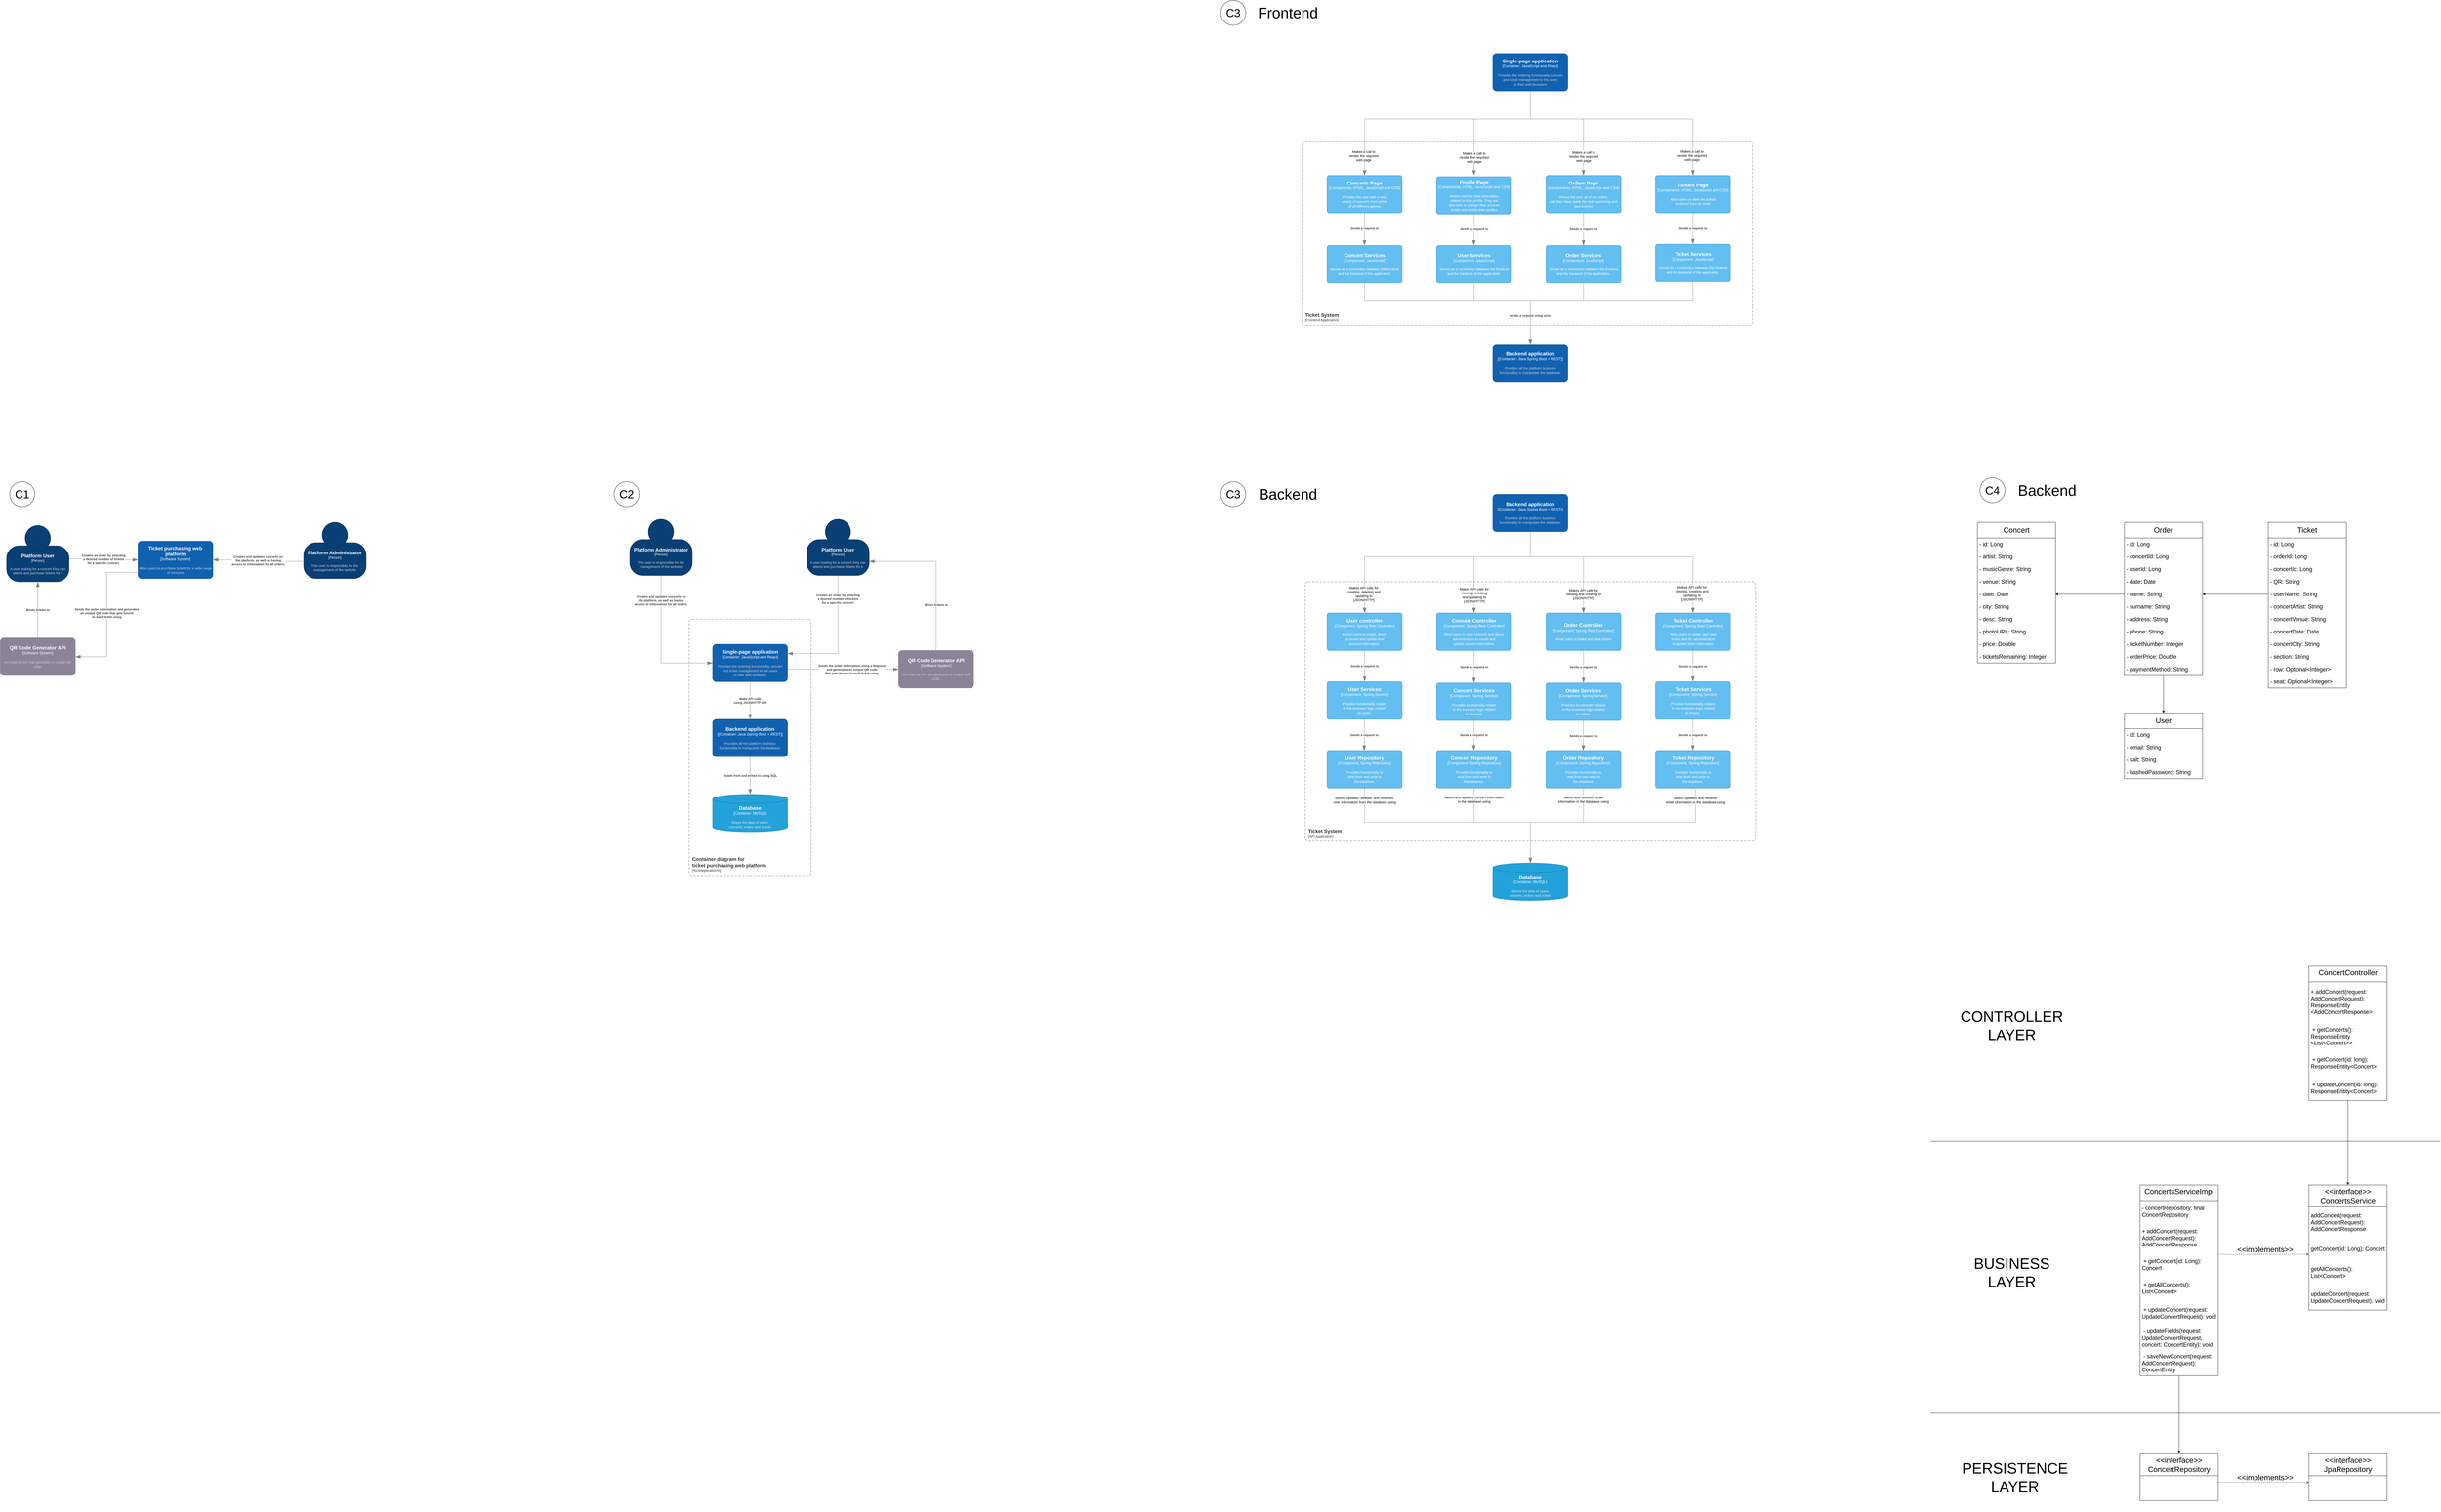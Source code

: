 <mxfile version="22.0.8" type="device">
  <diagram name="Page-1" id="3RLFzzzIy6mbTQJXtCnw">
    <mxGraphModel dx="3549" dy="3615" grid="1" gridSize="10" guides="1" tooltips="1" connect="1" arrows="1" fold="1" page="1" pageScale="1" pageWidth="827" pageHeight="1169" math="0" shadow="0">
      <root>
        <mxCell id="0" />
        <mxCell id="1" parent="0" />
        <object placeholders="1" c4Name="Platform Administrator" c4Type="Person" c4Description="This user is responsible for the management of the website" label="&lt;font style=&quot;font-size: 16px&quot;&gt;&lt;b&gt;%c4Name%&lt;/b&gt;&lt;/font&gt;&lt;div&gt;[%c4Type%]&lt;/div&gt;&lt;br&gt;&lt;div&gt;&lt;font style=&quot;font-size: 11px&quot;&gt;&lt;font color=&quot;#cccccc&quot;&gt;%c4Description%&lt;/font&gt;&lt;/div&gt;" id="yd8mIZWFUKg9_xZ7_0ex-1">
          <mxCell style="html=1;fontSize=11;dashed=0;whiteSpace=wrap;fillColor=#083F75;strokeColor=#06315C;fontColor=#ffffff;shape=mxgraph.c4.person2;align=center;metaEdit=1;points=[[0.5,0,0],[1,0.5,0],[1,0.75,0],[0.75,1,0],[0.5,1,0],[0.25,1,0],[0,0.75,0],[0,0.5,0]];resizable=0;" parent="1" vertex="1">
            <mxGeometry x="557" y="10" width="200" height="180" as="geometry" />
          </mxCell>
        </object>
        <object placeholders="1" c4Name="Platform User" c4Type="Person" c4Description="A user looking for a concert they can attend and purchase tickets for it" label="&lt;font style=&quot;font-size: 16px&quot;&gt;&lt;b&gt;%c4Name%&lt;/b&gt;&lt;/font&gt;&lt;div&gt;[%c4Type%]&lt;/div&gt;&lt;br&gt;&lt;div&gt;&lt;font style=&quot;font-size: 11px&quot;&gt;&lt;font color=&quot;#cccccc&quot;&gt;%c4Description%&lt;/font&gt;&lt;/div&gt;" id="yd8mIZWFUKg9_xZ7_0ex-2">
          <mxCell style="html=1;fontSize=11;dashed=0;whiteSpace=wrap;fillColor=#083F75;strokeColor=#06315C;fontColor=#ffffff;shape=mxgraph.c4.person2;align=center;metaEdit=1;points=[[0.5,0,0],[1,0.5,0],[1,0.75,0],[0.75,1,0],[0.5,1,0],[0.25,1,0],[0,0.75,0],[0,0.5,0]];resizable=0;" parent="1" vertex="1">
            <mxGeometry x="-393" y="20" width="200" height="180" as="geometry" />
          </mxCell>
        </object>
        <object placeholders="1" c4Name="Ticket purchasing web platform" c4Type="Software System" c4Description="Allow users to purchase tickets for a wide range of concerts" label="&lt;font style=&quot;font-size: 16px&quot;&gt;&lt;b&gt;%c4Name%&lt;/b&gt;&lt;/font&gt;&lt;div&gt;[%c4Type%]&lt;/div&gt;&lt;br&gt;&lt;div&gt;&lt;font style=&quot;font-size: 11px&quot;&gt;&lt;font color=&quot;#cccccc&quot;&gt;%c4Description%&lt;/font&gt;&lt;/div&gt;" id="yd8mIZWFUKg9_xZ7_0ex-3">
          <mxCell style="rounded=1;whiteSpace=wrap;html=1;labelBackgroundColor=none;fillColor=#1061B0;fontColor=#ffffff;align=center;arcSize=10;strokeColor=#0D5091;metaEdit=1;resizable=0;points=[[0.25,0,0],[0.5,0,0],[0.75,0,0],[1,0.25,0],[1,0.5,0],[1,0.75,0],[0.75,1,0],[0.5,1,0],[0.25,1,0],[0,0.75,0],[0,0.5,0],[0,0.25,0]];" parent="1" vertex="1">
            <mxGeometry x="27" y="70" width="240" height="120" as="geometry" />
          </mxCell>
        </object>
        <object placeholders="1" c4Name="QR Code Generator API" c4Type="Software System" c4Description="An external API that generates a unique QR code." label="&lt;font style=&quot;font-size: 16px&quot;&gt;&lt;b&gt;%c4Name%&lt;/b&gt;&lt;/font&gt;&lt;div&gt;[%c4Type%]&lt;/div&gt;&lt;br&gt;&lt;div&gt;&lt;font style=&quot;font-size: 11px&quot;&gt;&lt;font color=&quot;#cccccc&quot;&gt;%c4Description%&lt;/font&gt;&lt;/div&gt;" id="yd8mIZWFUKg9_xZ7_0ex-4">
          <mxCell style="rounded=1;whiteSpace=wrap;html=1;labelBackgroundColor=none;fillColor=#8C8496;fontColor=#ffffff;align=center;arcSize=10;strokeColor=#736782;metaEdit=1;resizable=0;points=[[0.25,0,0],[0.5,0,0],[0.75,0,0],[1,0.25,0],[1,0.5,0],[1,0.75,0],[0.75,1,0],[0.5,1,0],[0.25,1,0],[0,0.75,0],[0,0.5,0],[0,0.25,0]];" parent="1" vertex="1">
            <mxGeometry x="-413" y="380" width="240" height="120" as="geometry" />
          </mxCell>
        </object>
        <object placeholders="1" c4Type="Relationship" c4Description="Sends the order information and generates&#xa;an unique QR code that gets bound&#xa;to each ticket using" label="&lt;div style=&quot;text-align: left&quot;&gt;&lt;div style=&quot;text-align: center&quot;&gt;&lt;b&gt;%c4Description%&lt;/b&gt;&lt;/div&gt;" id="yd8mIZWFUKg9_xZ7_0ex-5">
          <mxCell style="endArrow=blockThin;html=1;fontSize=10;fontColor=#404040;strokeWidth=1;endFill=1;strokeColor=#828282;elbow=vertical;metaEdit=1;endSize=14;startSize=14;jumpStyle=arc;jumpSize=16;rounded=0;edgeStyle=orthogonalEdgeStyle;exitX=0;exitY=0.75;exitDx=0;exitDy=0;exitPerimeter=0;entryX=1;entryY=0.5;entryDx=0;entryDy=0;entryPerimeter=0;" parent="1" source="yd8mIZWFUKg9_xZ7_0ex-3" target="yd8mIZWFUKg9_xZ7_0ex-4" edge="1">
            <mxGeometry width="240" relative="1" as="geometry">
              <mxPoint x="-33" y="370" as="sourcePoint" />
              <mxPoint x="207" y="370" as="targetPoint" />
              <Array as="points">
                <mxPoint x="27" y="170" />
                <mxPoint x="-73" y="170" />
                <mxPoint x="-73" y="440" />
              </Array>
            </mxGeometry>
          </mxCell>
        </object>
        <object placeholders="1" c4Type="Relationship" c4Description="Binds tickets to" label="&lt;div style=&quot;text-align: left&quot;&gt;&lt;div style=&quot;text-align: center&quot;&gt;&lt;b&gt;%c4Description%&lt;/b&gt;&lt;/div&gt;" id="yd8mIZWFUKg9_xZ7_0ex-6">
          <mxCell style="endArrow=blockThin;html=1;fontSize=10;fontColor=#404040;strokeWidth=1;endFill=1;strokeColor=#828282;elbow=vertical;metaEdit=1;endSize=14;startSize=14;jumpStyle=arc;jumpSize=16;rounded=0;edgeStyle=orthogonalEdgeStyle;exitX=0.5;exitY=0;exitDx=0;exitDy=0;exitPerimeter=0;entryX=0.5;entryY=1;entryDx=0;entryDy=0;entryPerimeter=0;" parent="1" source="yd8mIZWFUKg9_xZ7_0ex-4" target="yd8mIZWFUKg9_xZ7_0ex-2" edge="1">
            <mxGeometry width="240" relative="1" as="geometry">
              <mxPoint x="-33" y="370" as="sourcePoint" />
              <mxPoint x="207" y="370" as="targetPoint" />
            </mxGeometry>
          </mxCell>
        </object>
        <object placeholders="1" c4Type="Relationship" c4Description="Creates an order by selecting &#xa;a desired number of tickets &#xa;for a specific concert." label="&lt;div style=&quot;text-align: left&quot;&gt;&lt;div style=&quot;text-align: center&quot;&gt;&lt;b&gt;%c4Description%&lt;/b&gt;&lt;/div&gt;" id="yd8mIZWFUKg9_xZ7_0ex-9">
          <mxCell style="endArrow=blockThin;html=1;fontSize=10;fontColor=#404040;strokeWidth=1;endFill=1;strokeColor=#828282;elbow=vertical;metaEdit=1;endSize=14;startSize=14;jumpStyle=arc;jumpSize=16;rounded=0;edgeStyle=orthogonalEdgeStyle;exitX=1;exitY=0.594;exitDx=0;exitDy=0;exitPerimeter=0;entryX=0;entryY=0.5;entryDx=0;entryDy=0;entryPerimeter=0;" parent="1" source="yd8mIZWFUKg9_xZ7_0ex-2" target="yd8mIZWFUKg9_xZ7_0ex-3" edge="1">
            <mxGeometry width="240" relative="1" as="geometry">
              <mxPoint x="-33" y="370" as="sourcePoint" />
              <mxPoint x="207" y="370" as="targetPoint" />
            </mxGeometry>
          </mxCell>
        </object>
        <object placeholders="1" c4Type="Relationship" c4Description="Creates and updates concerts on &#xa;the platform, as well as having &#xa;access to information for all orders." label="&lt;div style=&quot;text-align: left&quot;&gt;&lt;div style=&quot;text-align: center&quot;&gt;&lt;b&gt;%c4Description%&lt;/b&gt;&lt;/div&gt;" id="yd8mIZWFUKg9_xZ7_0ex-10">
          <mxCell style="endArrow=blockThin;html=1;fontSize=10;fontColor=#404040;strokeWidth=1;endFill=1;strokeColor=#828282;elbow=vertical;metaEdit=1;endSize=14;startSize=14;jumpStyle=arc;jumpSize=16;rounded=0;edgeStyle=orthogonalEdgeStyle;exitX=-0.005;exitY=0.694;exitDx=0;exitDy=0;exitPerimeter=0;entryX=1;entryY=0.5;entryDx=0;entryDy=0;entryPerimeter=0;" parent="1" source="yd8mIZWFUKg9_xZ7_0ex-1" target="yd8mIZWFUKg9_xZ7_0ex-3" edge="1">
            <mxGeometry width="240" relative="1" as="geometry">
              <mxPoint x="-33" y="370" as="sourcePoint" />
              <mxPoint x="207" y="370" as="targetPoint" />
            </mxGeometry>
          </mxCell>
        </object>
        <mxCell id="yd8mIZWFUKg9_xZ7_0ex-11" value="&lt;font style=&quot;font-size: 36px;&quot;&gt;C1&lt;/font&gt;" style="ellipse;whiteSpace=wrap;html=1;aspect=fixed;" parent="1" vertex="1">
          <mxGeometry x="-383" y="-120" width="80" height="80" as="geometry" />
        </mxCell>
        <object placeholders="1" c4Name="Platform Administrator" c4Type="Person" c4Description="This user is responsible for the management of the website" label="&lt;font style=&quot;font-size: 16px&quot;&gt;&lt;b&gt;%c4Name%&lt;/b&gt;&lt;/font&gt;&lt;div&gt;[%c4Type%]&lt;/div&gt;&lt;br&gt;&lt;div&gt;&lt;font style=&quot;font-size: 11px&quot;&gt;&lt;font color=&quot;#cccccc&quot;&gt;%c4Description%&lt;/font&gt;&lt;/div&gt;" id="yd8mIZWFUKg9_xZ7_0ex-12">
          <mxCell style="html=1;fontSize=11;dashed=0;whiteSpace=wrap;fillColor=#083F75;strokeColor=#06315C;fontColor=#ffffff;shape=mxgraph.c4.person2;align=center;metaEdit=1;points=[[0.5,0,0],[1,0.5,0],[1,0.75,0],[0.75,1,0],[0.5,1,0],[0.25,1,0],[0,0.75,0],[0,0.5,0]];resizable=0;" parent="1" vertex="1">
            <mxGeometry x="1600" width="200" height="180" as="geometry" />
          </mxCell>
        </object>
        <object placeholders="1" c4Name="Platform User" c4Type="Person" c4Description="A user looking for a concert they can attend and purchase tickets for it" label="&lt;font style=&quot;font-size: 16px&quot;&gt;&lt;b&gt;%c4Name%&lt;/b&gt;&lt;/font&gt;&lt;div&gt;[%c4Type%]&lt;/div&gt;&lt;br&gt;&lt;div&gt;&lt;font style=&quot;font-size: 11px&quot;&gt;&lt;font color=&quot;#cccccc&quot;&gt;%c4Description%&lt;/font&gt;&lt;/div&gt;" id="yd8mIZWFUKg9_xZ7_0ex-13">
          <mxCell style="html=1;fontSize=11;dashed=0;whiteSpace=wrap;fillColor=#083F75;strokeColor=#06315C;fontColor=#ffffff;shape=mxgraph.c4.person2;align=center;metaEdit=1;points=[[0.5,0,0],[1,0.5,0],[1,0.75,0],[0.75,1,0],[0.5,1,0],[0.25,1,0],[0,0.75,0],[0,0.5,0]];resizable=0;" parent="1" vertex="1">
            <mxGeometry x="2166" width="200" height="180" as="geometry" />
          </mxCell>
        </object>
        <mxCell id="yd8mIZWFUKg9_xZ7_0ex-14" value="&lt;font style=&quot;font-size: 36px;&quot;&gt;C2&lt;/font&gt;" style="ellipse;whiteSpace=wrap;html=1;aspect=fixed;" parent="1" vertex="1">
          <mxGeometry x="1550" y="-120" width="80" height="80" as="geometry" />
        </mxCell>
        <object placeholders="1" c4Name="Container diagram for &#xa;ticket purchasing web platform" c4Type="ContainerScopeBoundary" label="&lt;font style=&quot;font-size: 16px&quot;&gt;&lt;b&gt;&lt;div style=&quot;text-align: left&quot;&gt;%c4Name%&lt;/div&gt;&lt;/b&gt;&lt;/font&gt;&lt;div style=&quot;text-align: left&quot;&gt;[%c4Application%]&lt;/div&gt;" id="yd8mIZWFUKg9_xZ7_0ex-15">
          <mxCell style="rounded=1;fontSize=11;whiteSpace=wrap;html=1;dashed=1;arcSize=20;fillColor=none;strokeColor=#666666;fontColor=#333333;labelBackgroundColor=none;align=left;verticalAlign=bottom;labelBorderColor=none;spacingTop=0;spacing=10;dashPattern=8 4;metaEdit=1;rotatable=0;perimeter=rectanglePerimeter;noLabel=0;labelPadding=0;allowArrows=0;connectable=0;expand=0;recursiveResize=0;editable=1;pointerEvents=0;absoluteArcSize=1;points=[[0.25,0,0],[0.5,0,0],[0.75,0,0],[1,0.25,0],[1,0.5,0],[1,0.75,0],[0.75,1,0],[0.5,1,0],[0.25,1,0],[0,0.75,0],[0,0.5,0],[0,0.25,0]];" parent="1" vertex="1">
            <mxGeometry x="1790" y="320" width="390" height="820" as="geometry" />
          </mxCell>
        </object>
        <object placeholders="1" c4Type="Database" c4Container="Container" c4Technology="MySQL" c4Description="Stores the data of users, &#xa;concerts, orders and tickets" label="&lt;font style=&quot;font-size: 16px&quot;&gt;&lt;b&gt;%c4Type%&lt;/b&gt;&lt;/font&gt;&lt;div&gt;[%c4Container%:&amp;nbsp;%c4Technology%]&lt;/div&gt;&lt;br&gt;&lt;div&gt;&lt;font style=&quot;font-size: 11px&quot;&gt;&lt;font color=&quot;#E6E6E6&quot;&gt;%c4Description%&lt;/font&gt;&lt;/div&gt;" id="yd8mIZWFUKg9_xZ7_0ex-16">
          <mxCell style="shape=cylinder3;size=15;whiteSpace=wrap;html=1;boundedLbl=1;rounded=0;labelBackgroundColor=none;fillColor=#23A2D9;fontSize=12;fontColor=#ffffff;align=center;strokeColor=#0E7DAD;metaEdit=1;points=[[0.5,0,0],[1,0.25,0],[1,0.5,0],[1,0.75,0],[0.5,1,0],[0,0.75,0],[0,0.5,0],[0,0.25,0]];resizable=0;" parent="1" vertex="1">
            <mxGeometry x="1865" y="880" width="240" height="120" as="geometry" />
          </mxCell>
        </object>
        <object placeholders="1" c4Name="Backend application" c4Type="[Container: Java Spring Boot + REST]" c4Description="Provides all the platform business&#xa;functionality to manipulate the database." label="&lt;font style=&quot;font-size: 16px&quot;&gt;&lt;b&gt;%c4Name%&lt;/b&gt;&lt;/font&gt;&lt;div&gt;[%c4Type%]&lt;/div&gt;&lt;br&gt;&lt;div&gt;&lt;font style=&quot;font-size: 11px&quot;&gt;&lt;font color=&quot;#cccccc&quot;&gt;%c4Description%&lt;/font&gt;&lt;/div&gt;" id="yd8mIZWFUKg9_xZ7_0ex-17">
          <mxCell style="rounded=1;whiteSpace=wrap;html=1;labelBackgroundColor=none;fillColor=#1061B0;fontColor=#ffffff;align=center;arcSize=10;strokeColor=#0D5091;metaEdit=1;resizable=0;points=[[0.25,0,0],[0.5,0,0],[0.75,0,0],[1,0.25,0],[1,0.5,0],[1,0.75,0],[0.75,1,0],[0.5,1,0],[0.25,1,0],[0,0.75,0],[0,0.5,0],[0,0.25,0]];" parent="1" vertex="1">
            <mxGeometry x="1865" y="640" width="240" height="120" as="geometry" />
          </mxCell>
        </object>
        <object placeholders="1" c4Name="Single-page application" c4Type="Container: JavaScript and React" c4Description="Provides the ordering functionality, concert&#xa; and ticket management to the users &#xa;in their web browsers" label="&lt;font style=&quot;font-size: 16px&quot;&gt;&lt;b&gt;%c4Name%&lt;/b&gt;&lt;/font&gt;&lt;div&gt;[%c4Type%]&lt;/div&gt;&lt;br&gt;&lt;div&gt;&lt;font style=&quot;font-size: 11px&quot;&gt;&lt;font color=&quot;#cccccc&quot;&gt;%c4Description%&lt;/font&gt;&lt;/div&gt;" id="yd8mIZWFUKg9_xZ7_0ex-18">
          <mxCell style="rounded=1;whiteSpace=wrap;html=1;labelBackgroundColor=none;fillColor=#1061B0;fontColor=#ffffff;align=center;arcSize=10;strokeColor=#0D5091;metaEdit=1;resizable=0;points=[[0.25,0,0],[0.5,0,0],[0.75,0,0],[1,0.25,0],[1,0.5,0],[1,0.75,0],[0.75,1,0],[0.5,1,0],[0.25,1,0],[0,0.75,0],[0,0.5,0],[0,0.25,0]];" parent="1" vertex="1">
            <mxGeometry x="1865" y="400" width="240" height="120" as="geometry" />
          </mxCell>
        </object>
        <object placeholders="1" c4Type="Relationship" c4Description="Creates and updates concerts on &#xa;the platform, as well as having &#xa;access to information for all orders." label="&lt;div style=&quot;text-align: left&quot;&gt;&lt;div style=&quot;text-align: center&quot;&gt;&lt;b&gt;%c4Description%&lt;/b&gt;&lt;/div&gt;" id="yd8mIZWFUKg9_xZ7_0ex-20">
          <mxCell style="endArrow=blockThin;html=1;fontSize=10;fontColor=#404040;strokeWidth=1;endFill=1;strokeColor=#828282;elbow=vertical;metaEdit=1;endSize=14;startSize=14;jumpStyle=arc;jumpSize=16;rounded=0;edgeStyle=orthogonalEdgeStyle;exitX=0.5;exitY=1;exitDx=0;exitDy=0;exitPerimeter=0;entryX=0;entryY=0.5;entryDx=0;entryDy=0;entryPerimeter=0;" parent="1" source="yd8mIZWFUKg9_xZ7_0ex-12" target="yd8mIZWFUKg9_xZ7_0ex-18" edge="1">
            <mxGeometry x="-0.64" width="240" relative="1" as="geometry">
              <mxPoint x="1850" y="400" as="sourcePoint" />
              <mxPoint x="2090" y="400" as="targetPoint" />
              <mxPoint as="offset" />
            </mxGeometry>
          </mxCell>
        </object>
        <object placeholders="1" c4Type="Relationship" c4Description="Creates an order by selecting &#xa;a desired number of tickets &#xa;for a specific concert." label="&lt;div style=&quot;text-align: left&quot;&gt;&lt;div style=&quot;text-align: center&quot;&gt;&lt;b&gt;%c4Description%&lt;/b&gt;&lt;/div&gt;" id="yd8mIZWFUKg9_xZ7_0ex-21">
          <mxCell style="endArrow=blockThin;html=1;fontSize=10;fontColor=#404040;strokeWidth=1;endFill=1;strokeColor=#828282;elbow=vertical;metaEdit=1;endSize=14;startSize=14;jumpStyle=arc;jumpSize=16;rounded=0;edgeStyle=orthogonalEdgeStyle;exitX=0.5;exitY=1;exitDx=0;exitDy=0;exitPerimeter=0;entryX=1;entryY=0.25;entryDx=0;entryDy=0;entryPerimeter=0;" parent="1" source="yd8mIZWFUKg9_xZ7_0ex-13" target="yd8mIZWFUKg9_xZ7_0ex-18" edge="1">
            <mxGeometry x="-0.637" width="240" relative="1" as="geometry">
              <mxPoint x="2060" y="310" as="sourcePoint" />
              <mxPoint x="2300" y="310" as="targetPoint" />
              <Array as="points">
                <mxPoint x="2266" y="430" />
              </Array>
              <mxPoint as="offset" />
            </mxGeometry>
          </mxCell>
        </object>
        <object placeholders="1" c4Type="Relationship" c4Description="Sends the order information using a Request &#xa;and generates an unique QR code &#xa;that gets bound to each ticket using" label="&lt;div style=&quot;text-align: left&quot;&gt;&lt;div style=&quot;text-align: center&quot;&gt;&lt;b&gt;%c4Description%&lt;/b&gt;&lt;/div&gt;" id="yd8mIZWFUKg9_xZ7_0ex-23">
          <mxCell style="endArrow=blockThin;html=1;fontSize=10;fontColor=#404040;strokeWidth=1;endFill=1;strokeColor=#828282;elbow=vertical;metaEdit=1;endSize=14;startSize=14;jumpStyle=arc;jumpSize=16;rounded=0;edgeStyle=orthogonalEdgeStyle;exitX=1;exitY=0.75;exitDx=0;exitDy=0;exitPerimeter=0;entryX=0;entryY=0.5;entryDx=0;entryDy=0;entryPerimeter=0;" parent="1" target="yd8mIZWFUKg9_xZ7_0ex-27" edge="1">
            <mxGeometry x="0.156" width="240" relative="1" as="geometry">
              <mxPoint x="2105" y="480" as="sourcePoint" />
              <mxPoint x="2440" y="480" as="targetPoint" />
              <Array as="points" />
              <mxPoint as="offset" />
            </mxGeometry>
          </mxCell>
        </object>
        <object placeholders="1" c4Type="Relationship" c4Description="Binds tickets to" label="&lt;div style=&quot;text-align: left&quot;&gt;&lt;div style=&quot;text-align: center&quot;&gt;&lt;b&gt;%c4Description%&lt;/b&gt;&lt;/div&gt;" id="yd8mIZWFUKg9_xZ7_0ex-24">
          <mxCell style="endArrow=blockThin;html=1;fontSize=10;fontColor=#404040;strokeWidth=1;endFill=1;strokeColor=#828282;elbow=vertical;metaEdit=1;endSize=14;startSize=14;jumpStyle=arc;jumpSize=16;rounded=0;edgeStyle=orthogonalEdgeStyle;exitX=0.5;exitY=0;exitDx=0;exitDy=0;exitPerimeter=0;entryX=1;entryY=0.75;entryDx=0;entryDy=0;entryPerimeter=0;" parent="1" source="yd8mIZWFUKg9_xZ7_0ex-27" target="yd8mIZWFUKg9_xZ7_0ex-13" edge="1">
            <mxGeometry x="-0.415" width="240" relative="1" as="geometry">
              <mxPoint x="2560" y="420" as="sourcePoint" />
              <mxPoint x="2530" y="140" as="targetPoint" />
              <mxPoint as="offset" />
            </mxGeometry>
          </mxCell>
        </object>
        <object placeholders="1" c4Type="Relationship" c4Description="Make API calls&#xa;using JSON/HTTP API" label="&lt;div style=&quot;text-align: left&quot;&gt;&lt;div style=&quot;text-align: center&quot;&gt;&lt;b&gt;%c4Description%&lt;/b&gt;&lt;/div&gt;" id="yd8mIZWFUKg9_xZ7_0ex-25">
          <mxCell style="endArrow=blockThin;html=1;fontSize=10;fontColor=#404040;strokeWidth=1;endFill=1;strokeColor=#828282;elbow=vertical;metaEdit=1;endSize=14;startSize=14;jumpStyle=arc;jumpSize=16;rounded=0;edgeStyle=orthogonalEdgeStyle;exitX=0.5;exitY=1;exitDx=0;exitDy=0;exitPerimeter=0;entryX=0.5;entryY=0;entryDx=0;entryDy=0;entryPerimeter=0;" parent="1" source="yd8mIZWFUKg9_xZ7_0ex-18" target="yd8mIZWFUKg9_xZ7_0ex-17" edge="1">
            <mxGeometry width="240" relative="1" as="geometry">
              <mxPoint x="2060" y="830" as="sourcePoint" />
              <mxPoint x="2300" y="830" as="targetPoint" />
            </mxGeometry>
          </mxCell>
        </object>
        <object placeholders="1" c4Type="Relationship" c4Description="Reads from and writes to using SQL" label="&lt;div style=&quot;text-align: left&quot;&gt;&lt;div style=&quot;text-align: center&quot;&gt;&lt;b&gt;%c4Description%&lt;/b&gt;&lt;/div&gt;" id="yd8mIZWFUKg9_xZ7_0ex-26">
          <mxCell style="endArrow=blockThin;html=1;fontSize=10;fontColor=#404040;strokeWidth=1;endFill=1;strokeColor=#828282;elbow=vertical;metaEdit=1;endSize=14;startSize=14;jumpStyle=arc;jumpSize=16;rounded=0;edgeStyle=orthogonalEdgeStyle;exitX=0.5;exitY=1;exitDx=0;exitDy=0;exitPerimeter=0;entryX=0.5;entryY=0;entryDx=0;entryDy=0;entryPerimeter=0;" parent="1" source="yd8mIZWFUKg9_xZ7_0ex-17" target="yd8mIZWFUKg9_xZ7_0ex-16" edge="1">
            <mxGeometry width="240" relative="1" as="geometry">
              <mxPoint x="2060" y="740" as="sourcePoint" />
              <mxPoint x="2300" y="740" as="targetPoint" />
            </mxGeometry>
          </mxCell>
        </object>
        <object placeholders="1" c4Name="QR Code Generator API" c4Type="Software System" c4Description="An external API that generates a unique QR code." label="&lt;font style=&quot;font-size: 16px&quot;&gt;&lt;b&gt;%c4Name%&lt;/b&gt;&lt;/font&gt;&lt;div&gt;[%c4Type%]&lt;/div&gt;&lt;br&gt;&lt;div&gt;&lt;font style=&quot;font-size: 11px&quot;&gt;&lt;font color=&quot;#cccccc&quot;&gt;%c4Description%&lt;/font&gt;&lt;/div&gt;" id="yd8mIZWFUKg9_xZ7_0ex-27">
          <mxCell style="rounded=1;whiteSpace=wrap;html=1;labelBackgroundColor=none;fillColor=#8C8496;fontColor=#ffffff;align=center;arcSize=10;strokeColor=#736782;metaEdit=1;resizable=0;points=[[0.25,0,0],[0.5,0,0],[0.75,0,0],[1,0.25,0],[1,0.5,0],[1,0.75,0],[0.75,1,0],[0.5,1,0],[0.25,1,0],[0,0.75,0],[0,0.5,0],[0,0.25,0]];" parent="1" vertex="1">
            <mxGeometry x="2460" y="420" width="240" height="120" as="geometry" />
          </mxCell>
        </object>
        <mxCell id="yd8mIZWFUKg9_xZ7_0ex-28" value="&lt;font style=&quot;font-size: 36px;&quot;&gt;C3&lt;br&gt;&lt;/font&gt;" style="ellipse;whiteSpace=wrap;html=1;aspect=fixed;" parent="1" vertex="1">
          <mxGeometry x="3490" y="-120" width="80" height="80" as="geometry" />
        </mxCell>
        <object placeholders="1" c4Name="Ticket System" c4Type="ContainerScopeBoundary" c4Application="API Application" label="&lt;font style=&quot;font-size: 16px&quot;&gt;&lt;b&gt;&lt;div style=&quot;text-align: left&quot;&gt;%c4Name%&lt;/div&gt;&lt;/b&gt;&lt;/font&gt;&lt;div style=&quot;text-align: left&quot;&gt;[%c4Application%]&lt;/div&gt;" id="yd8mIZWFUKg9_xZ7_0ex-30">
          <mxCell style="rounded=1;fontSize=11;whiteSpace=wrap;html=1;dashed=1;arcSize=20;fillColor=none;strokeColor=#666666;fontColor=#333333;labelBackgroundColor=none;align=left;verticalAlign=bottom;labelBorderColor=none;spacingTop=0;spacing=10;dashPattern=8 4;metaEdit=1;rotatable=0;perimeter=rectanglePerimeter;noLabel=0;labelPadding=0;allowArrows=0;connectable=0;expand=0;recursiveResize=0;editable=1;pointerEvents=0;absoluteArcSize=1;points=[[0.25,0,0],[0.5,0,0],[0.75,0,0],[1,0.25,0],[1,0.5,0],[1,0.75,0],[0.75,1,0],[0.5,1,0],[0.25,1,0],[0,0.75,0],[0,0.5,0],[0,0.25,0]];" parent="1" vertex="1">
            <mxGeometry x="3760" y="200" width="1440" height="830" as="geometry" />
          </mxCell>
        </object>
        <object placeholders="1" c4Type="Relationship" id="yd8mIZWFUKg9_xZ7_0ex-38">
          <mxCell style="endArrow=blockThin;html=1;fontSize=10;fontColor=#404040;strokeWidth=1;endFill=1;strokeColor=#828282;elbow=vertical;metaEdit=1;endSize=14;startSize=14;jumpStyle=arc;jumpSize=16;rounded=0;edgeStyle=orthogonalEdgeStyle;entryX=0.5;entryY=0;entryDx=0;entryDy=0;entryPerimeter=0;" parent="1" target="yd8mIZWFUKg9_xZ7_0ex-45" edge="1">
            <mxGeometry width="240" relative="1" as="geometry">
              <mxPoint x="4480" y="30" as="sourcePoint" />
              <mxPoint x="4300" y="240" as="targetPoint" />
              <Array as="points">
                <mxPoint x="4480" y="120" />
                <mxPoint x="4300" y="120" />
              </Array>
            </mxGeometry>
          </mxCell>
        </object>
        <mxCell id="hAX12gE_xkIKobP7N-9E-3" value="Makes API calls for&lt;br style=&quot;border-color: var(--border-color);&quot;&gt;viewing, creating &lt;br&gt;and updating to&lt;br style=&quot;border-color: var(--border-color);&quot;&gt;[JSON/HTTP]" style="edgeLabel;html=1;align=center;verticalAlign=middle;resizable=0;points=[];" parent="yd8mIZWFUKg9_xZ7_0ex-38" vertex="1" connectable="0">
          <mxGeometry x="0.744" y="1" relative="1" as="geometry">
            <mxPoint x="-1" as="offset" />
          </mxGeometry>
        </mxCell>
        <object placeholders="1" c4Type="Relationship" id="yd8mIZWFUKg9_xZ7_0ex-39">
          <mxCell style="endArrow=blockThin;html=1;fontSize=10;fontColor=#404040;strokeWidth=1;endFill=1;strokeColor=#828282;elbow=vertical;metaEdit=1;endSize=14;startSize=14;jumpStyle=arc;jumpSize=16;rounded=0;edgeStyle=orthogonalEdgeStyle;entryX=0.5;entryY=0;entryDx=0;entryDy=0;entryPerimeter=0;" parent="1" target="yd8mIZWFUKg9_xZ7_0ex-46" edge="1">
            <mxGeometry width="240" relative="1" as="geometry">
              <mxPoint x="4480" y="30" as="sourcePoint" />
              <mxPoint x="4650" y="240" as="targetPoint" />
              <Array as="points">
                <mxPoint x="4480" y="120" />
                <mxPoint x="4650" y="120" />
              </Array>
            </mxGeometry>
          </mxCell>
        </object>
        <mxCell id="hAX12gE_xkIKobP7N-9E-6" value="Makes API calls for&lt;br style=&quot;border-color: var(--border-color);&quot;&gt;viewing and creating&amp;nbsp;to&lt;br style=&quot;border-color: var(--border-color);&quot;&gt;[JSON/HTTP]" style="edgeLabel;html=1;align=center;verticalAlign=middle;resizable=0;points=[];" parent="yd8mIZWFUKg9_xZ7_0ex-39" vertex="1" connectable="0">
          <mxGeometry x="0.669" y="2" relative="1" as="geometry">
            <mxPoint x="-2" y="13" as="offset" />
          </mxGeometry>
        </mxCell>
        <object placeholders="1" c4Type="Relationship" id="yd8mIZWFUKg9_xZ7_0ex-42">
          <mxCell style="endArrow=blockThin;html=1;fontSize=10;fontColor=#404040;strokeWidth=1;endFill=1;strokeColor=#828282;elbow=vertical;metaEdit=1;endSize=14;startSize=14;jumpStyle=arc;jumpSize=16;rounded=0;edgeStyle=orthogonalEdgeStyle;entryX=0.5;entryY=0;entryDx=0;entryDy=0;entryPerimeter=0;" parent="1" target="yd8mIZWFUKg9_xZ7_0ex-47" edge="1">
            <mxGeometry width="240" relative="1" as="geometry">
              <mxPoint x="4480" y="30" as="sourcePoint" />
              <mxPoint x="5000" y="240" as="targetPoint" />
              <Array as="points">
                <mxPoint x="4480" y="120" />
                <mxPoint x="5000" y="120" />
              </Array>
            </mxGeometry>
          </mxCell>
        </object>
        <mxCell id="hAX12gE_xkIKobP7N-9E-7" value="Makes API calls for&lt;br style=&quot;border-color: var(--border-color);&quot;&gt;viewing, creating and&lt;br style=&quot;border-color: var(--border-color);&quot;&gt;updating to&lt;br style=&quot;border-color: var(--border-color);&quot;&gt;[JSON/HTTP]" style="edgeLabel;html=1;align=center;verticalAlign=middle;resizable=0;points=[];" parent="yd8mIZWFUKg9_xZ7_0ex-42" vertex="1" connectable="0">
          <mxGeometry x="0.839" y="-3" relative="1" as="geometry">
            <mxPoint as="offset" />
          </mxGeometry>
        </mxCell>
        <object placeholders="1" c4Name="User controller" c4Type="Component" c4Technology="Spring Rest Controller" c4Description="Allows users to create, delete &#xa;accounts and update their &#xa;account information." label="&lt;font style=&quot;font-size: 16px&quot;&gt;&lt;b&gt;%c4Name%&lt;/b&gt;&lt;/font&gt;&lt;div&gt;[%c4Type%: %c4Technology%]&lt;/div&gt;&lt;br&gt;&lt;div&gt;&lt;font style=&quot;font-size: 11px&quot;&gt;%c4Description%&lt;/font&gt;&lt;/div&gt;" id="yd8mIZWFUKg9_xZ7_0ex-44">
          <mxCell style="rounded=1;whiteSpace=wrap;html=1;labelBackgroundColor=none;fillColor=#63BEF2;fontColor=#ffffff;align=center;arcSize=6;strokeColor=#2086C9;metaEdit=1;resizable=0;points=[[0.25,0,0],[0.5,0,0],[0.75,0,0],[1,0.25,0],[1,0.5,0],[1,0.75,0],[0.75,1,0],[0.5,1,0],[0.25,1,0],[0,0.75,0],[0,0.5,0],[0,0.25,0]];" parent="1" vertex="1">
            <mxGeometry x="3830" y="300" width="240" height="120" as="geometry" />
          </mxCell>
        </object>
        <object placeholders="1" c4Name="Concert Controller" c4Type="Component" c4Technology="Spring Rest Controller" c4Description="Allow users to view concerts and allows &#xa;administrators to create and &#xa;update concert information." label="&lt;font style=&quot;font-size: 16px&quot;&gt;&lt;b&gt;%c4Name%&lt;/b&gt;&lt;/font&gt;&lt;div&gt;[%c4Type%: %c4Technology%]&lt;/div&gt;&lt;br&gt;&lt;div&gt;&lt;font style=&quot;font-size: 11px&quot;&gt;%c4Description%&lt;/font&gt;&lt;/div&gt;" id="yd8mIZWFUKg9_xZ7_0ex-45">
          <mxCell style="rounded=1;whiteSpace=wrap;html=1;labelBackgroundColor=none;fillColor=#63BEF2;fontColor=#ffffff;align=center;arcSize=6;strokeColor=#2086C9;metaEdit=1;resizable=0;points=[[0.25,0,0],[0.5,0,0],[0.75,0,0],[1,0.25,0],[1,0.5,0],[1,0.75,0],[0.75,1,0],[0.5,1,0],[0.25,1,0],[0,0.75,0],[0,0.5,0],[0,0.25,0]];" parent="1" vertex="1">
            <mxGeometry x="4180" y="300" width="240" height="120" as="geometry" />
          </mxCell>
        </object>
        <object placeholders="1" c4Name="Order Controller" c4Type="Component" c4Technology="Spring Rest Controller" c4Description="Allow users to make and view orders" label="&lt;font style=&quot;font-size: 16px&quot;&gt;&lt;b&gt;%c4Name%&lt;/b&gt;&lt;/font&gt;&lt;div&gt;[%c4Type%: %c4Technology%]&lt;/div&gt;&lt;br&gt;&lt;div&gt;&lt;font style=&quot;font-size: 11px&quot;&gt;%c4Description%&lt;/font&gt;&lt;/div&gt;" id="yd8mIZWFUKg9_xZ7_0ex-46">
          <mxCell style="rounded=1;whiteSpace=wrap;html=1;labelBackgroundColor=none;fillColor=#63BEF2;fontColor=#ffffff;align=center;arcSize=6;strokeColor=#2086C9;metaEdit=1;resizable=0;points=[[0.25,0,0],[0.5,0,0],[0.75,0,0],[1,0.25,0],[1,0.5,0],[1,0.75,0],[0.75,1,0],[0.5,1,0],[0.25,1,0],[0,0.75,0],[0,0.5,0],[0,0.25,0]];" parent="1" vertex="1">
            <mxGeometry x="4530" y="300" width="240" height="120" as="geometry" />
          </mxCell>
        </object>
        <object placeholders="1" c4Name="Ticket Controller" c4Type="Component" c4Technology="Spring Rest Controller" c4Description="Allow users to obtain and view&#xa;tickets and for administrators&#xa;to update ticket information" label="&lt;font style=&quot;font-size: 16px&quot;&gt;&lt;b&gt;%c4Name%&lt;/b&gt;&lt;/font&gt;&lt;div&gt;[%c4Type%: %c4Technology%]&lt;/div&gt;&lt;br&gt;&lt;div&gt;&lt;font style=&quot;font-size: 11px&quot;&gt;%c4Description%&lt;/font&gt;&lt;/div&gt;" id="yd8mIZWFUKg9_xZ7_0ex-47">
          <mxCell style="rounded=1;whiteSpace=wrap;html=1;labelBackgroundColor=none;fillColor=#63BEF2;fontColor=#ffffff;align=center;arcSize=6;strokeColor=#2086C9;metaEdit=1;resizable=0;points=[[0.25,0,0],[0.5,0,0],[0.75,0,0],[1,0.25,0],[1,0.5,0],[1,0.75,0],[0.75,1,0],[0.5,1,0],[0.25,1,0],[0,0.75,0],[0,0.5,0],[0,0.25,0]];" parent="1" vertex="1">
            <mxGeometry x="4880" y="300" width="240" height="120" as="geometry" />
          </mxCell>
        </object>
        <object placeholders="1" c4Name="User Services" c4Type="Component" c4Technology="Spring Service" c4Description="Provides functionality related&#xa;to the business logic related &#xa;to users.&#xa;" label="&lt;font style=&quot;font-size: 16px&quot;&gt;&lt;b&gt;%c4Name%&lt;/b&gt;&lt;/font&gt;&lt;div&gt;[%c4Type%: %c4Technology%]&lt;/div&gt;&lt;br&gt;&lt;div&gt;&lt;font style=&quot;font-size: 11px&quot;&gt;%c4Description%&lt;/font&gt;&lt;/div&gt;" id="yd8mIZWFUKg9_xZ7_0ex-48">
          <mxCell style="rounded=1;whiteSpace=wrap;html=1;labelBackgroundColor=none;fillColor=#63BEF2;fontColor=#ffffff;align=center;arcSize=6;strokeColor=#2086C9;metaEdit=1;resizable=0;points=[[0.25,0,0],[0.5,0,0],[0.75,0,0],[1,0.25,0],[1,0.5,0],[1,0.75,0],[0.75,1,0],[0.5,1,0],[0.25,1,0],[0,0.75,0],[0,0.5,0],[0,0.25,0]];" parent="1" vertex="1">
            <mxGeometry x="3830" y="520" width="240" height="120" as="geometry" />
          </mxCell>
        </object>
        <object placeholders="1" c4Name="Concert Services" c4Type="Component" c4Technology="Spring Service" c4Description="Provides functionality related&#xa;to the business logic related &#xa;to concerts.&#xa;" label="&lt;font style=&quot;font-size: 16px&quot;&gt;&lt;b&gt;%c4Name%&lt;/b&gt;&lt;/font&gt;&lt;div&gt;[%c4Type%: %c4Technology%]&lt;/div&gt;&lt;br&gt;&lt;div&gt;&lt;font style=&quot;font-size: 11px&quot;&gt;%c4Description%&lt;/font&gt;&lt;/div&gt;" id="yd8mIZWFUKg9_xZ7_0ex-49">
          <mxCell style="rounded=1;whiteSpace=wrap;html=1;labelBackgroundColor=none;fillColor=#63BEF2;fontColor=#ffffff;align=center;arcSize=6;strokeColor=#2086C9;metaEdit=1;resizable=0;points=[[0.25,0,0],[0.5,0,0],[0.75,0,0],[1,0.25,0],[1,0.5,0],[1,0.75,0],[0.75,1,0],[0.5,1,0],[0.25,1,0],[0,0.75,0],[0,0.5,0],[0,0.25,0]];" parent="1" vertex="1">
            <mxGeometry x="4180" y="524" width="240" height="120" as="geometry" />
          </mxCell>
        </object>
        <object placeholders="1" c4Name="Order Services" c4Type="Component" c4Technology="Spring Service" c4Description="Provides functionality related&#xa;to the business logic related &#xa;to orders." label="&lt;font style=&quot;font-size: 16px&quot;&gt;&lt;b&gt;%c4Name%&lt;/b&gt;&lt;/font&gt;&lt;div&gt;[%c4Type%: %c4Technology%]&lt;/div&gt;&lt;br&gt;&lt;div&gt;&lt;font style=&quot;font-size: 11px&quot;&gt;%c4Description%&lt;/font&gt;&lt;/div&gt;" id="yd8mIZWFUKg9_xZ7_0ex-52">
          <mxCell style="rounded=1;whiteSpace=wrap;html=1;labelBackgroundColor=none;fillColor=#63BEF2;fontColor=#ffffff;align=center;arcSize=6;strokeColor=#2086C9;metaEdit=1;resizable=0;points=[[0.25,0,0],[0.5,0,0],[0.75,0,0],[1,0.25,0],[1,0.5,0],[1,0.75,0],[0.75,1,0],[0.5,1,0],[0.25,1,0],[0,0.75,0],[0,0.5,0],[0,0.25,0]];" parent="1" vertex="1">
            <mxGeometry x="4530" y="524" width="240" height="120" as="geometry" />
          </mxCell>
        </object>
        <object placeholders="1" c4Name="Ticket Services" c4Type="Component" c4Technology="Spring Service" c4Description="Provides functionality related&#xa;to the business logic related &#xa;to tickets.&#xa;" label="&lt;font style=&quot;font-size: 16px&quot;&gt;&lt;b&gt;%c4Name%&lt;/b&gt;&lt;/font&gt;&lt;div&gt;[%c4Type%: %c4Technology%]&lt;/div&gt;&lt;br&gt;&lt;div&gt;&lt;font style=&quot;font-size: 11px&quot;&gt;%c4Description%&lt;/font&gt;&lt;/div&gt;" id="yd8mIZWFUKg9_xZ7_0ex-53">
          <mxCell style="rounded=1;whiteSpace=wrap;html=1;labelBackgroundColor=none;fillColor=#63BEF2;fontColor=#ffffff;align=center;arcSize=6;strokeColor=#2086C9;metaEdit=1;resizable=0;points=[[0.25,0,0],[0.5,0,0],[0.75,0,0],[1,0.25,0],[1,0.5,0],[1,0.75,0],[0.75,1,0],[0.5,1,0],[0.25,1,0],[0,0.75,0],[0,0.5,0],[0,0.25,0]];" parent="1" vertex="1">
            <mxGeometry x="4880" y="520" width="240" height="120" as="geometry" />
          </mxCell>
        </object>
        <object placeholders="1" c4Type="Relationship" c4Description="Sends a request to" label="&lt;div style=&quot;text-align: left&quot;&gt;&lt;div style=&quot;text-align: center&quot;&gt;&lt;b&gt;%c4Description%&lt;/b&gt;&lt;/div&gt;" id="yd8mIZWFUKg9_xZ7_0ex-54">
          <mxCell style="endArrow=blockThin;html=1;fontSize=10;fontColor=#404040;strokeWidth=1;endFill=1;strokeColor=#828282;elbow=vertical;metaEdit=1;endSize=14;startSize=14;jumpStyle=arc;jumpSize=16;rounded=0;edgeStyle=orthogonalEdgeStyle;exitX=0.5;exitY=1;exitDx=0;exitDy=0;exitPerimeter=0;entryX=0.5;entryY=0;entryDx=0;entryDy=0;entryPerimeter=0;" parent="1" source="yd8mIZWFUKg9_xZ7_0ex-44" target="yd8mIZWFUKg9_xZ7_0ex-48" edge="1">
            <mxGeometry width="240" relative="1" as="geometry">
              <mxPoint x="4250" y="390" as="sourcePoint" />
              <mxPoint x="4490" y="390" as="targetPoint" />
              <mxPoint y="-1" as="offset" />
            </mxGeometry>
          </mxCell>
        </object>
        <object placeholders="1" c4Type="Relationship" c4Description="Sends a request to" label="&lt;div style=&quot;text-align: left&quot;&gt;&lt;div style=&quot;text-align: center&quot;&gt;&lt;b&gt;%c4Description%&lt;/b&gt;&lt;/div&gt;" id="yd8mIZWFUKg9_xZ7_0ex-55">
          <mxCell style="endArrow=blockThin;html=1;fontSize=10;fontColor=#404040;strokeWidth=1;endFill=1;strokeColor=#828282;elbow=vertical;metaEdit=1;endSize=14;startSize=14;jumpStyle=arc;jumpSize=16;rounded=0;edgeStyle=orthogonalEdgeStyle;exitX=0.5;exitY=1;exitDx=0;exitDy=0;exitPerimeter=0;entryX=0.5;entryY=0;entryDx=0;entryDy=0;entryPerimeter=0;" parent="1" source="yd8mIZWFUKg9_xZ7_0ex-45" target="yd8mIZWFUKg9_xZ7_0ex-49" edge="1">
            <mxGeometry width="240" relative="1" as="geometry">
              <mxPoint x="3960" y="430" as="sourcePoint" />
              <mxPoint x="3960" y="510" as="targetPoint" />
            </mxGeometry>
          </mxCell>
        </object>
        <object placeholders="1" c4Type="Relationship" c4Description="Sends a request to" label="&lt;div style=&quot;text-align: left&quot;&gt;&lt;div style=&quot;text-align: center&quot;&gt;&lt;b&gt;%c4Description%&lt;/b&gt;&lt;/div&gt;" id="yd8mIZWFUKg9_xZ7_0ex-56">
          <mxCell style="endArrow=blockThin;html=1;fontSize=10;fontColor=#404040;strokeWidth=1;endFill=1;strokeColor=#828282;elbow=vertical;metaEdit=1;endSize=14;startSize=14;jumpStyle=arc;jumpSize=16;rounded=0;edgeStyle=orthogonalEdgeStyle;exitX=0.5;exitY=1;exitDx=0;exitDy=0;exitPerimeter=0;entryX=0.5;entryY=0;entryDx=0;entryDy=0;entryPerimeter=0;" parent="1" source="yd8mIZWFUKg9_xZ7_0ex-46" target="yd8mIZWFUKg9_xZ7_0ex-52" edge="1">
            <mxGeometry width="240" relative="1" as="geometry">
              <mxPoint x="3970" y="440" as="sourcePoint" />
              <mxPoint x="3970" y="520" as="targetPoint" />
            </mxGeometry>
          </mxCell>
        </object>
        <object placeholders="1" c4Type="Relationship" c4Description="Sends a request to" label="&lt;div style=&quot;text-align: left&quot;&gt;&lt;div style=&quot;text-align: center&quot;&gt;&lt;b&gt;%c4Description%&lt;/b&gt;&lt;/div&gt;" id="yd8mIZWFUKg9_xZ7_0ex-57">
          <mxCell style="endArrow=blockThin;html=1;fontSize=10;fontColor=#404040;strokeWidth=1;endFill=1;strokeColor=#828282;elbow=vertical;metaEdit=1;endSize=14;startSize=14;jumpStyle=arc;jumpSize=16;rounded=0;edgeStyle=orthogonalEdgeStyle;exitX=0.5;exitY=1;exitDx=0;exitDy=0;exitPerimeter=0;entryX=0.5;entryY=0;entryDx=0;entryDy=0;entryPerimeter=0;" parent="1" source="yd8mIZWFUKg9_xZ7_0ex-47" target="yd8mIZWFUKg9_xZ7_0ex-53" edge="1">
            <mxGeometry width="240" relative="1" as="geometry">
              <mxPoint x="3980" y="450" as="sourcePoint" />
              <mxPoint x="3980" y="530" as="targetPoint" />
            </mxGeometry>
          </mxCell>
        </object>
        <object placeholders="1" c4Name="User Repository" c4Type="Component" c4Technology="Spring Repository" c4Description="Provides functionality to&#xa;read from and write to&#xa;the database." label="&lt;font style=&quot;font-size: 16px&quot;&gt;&lt;b&gt;%c4Name%&lt;/b&gt;&lt;/font&gt;&lt;div&gt;[%c4Type%: %c4Technology%]&lt;/div&gt;&lt;br&gt;&lt;div&gt;&lt;font style=&quot;font-size: 11px&quot;&gt;%c4Description%&lt;/font&gt;&lt;/div&gt;" id="yd8mIZWFUKg9_xZ7_0ex-58">
          <mxCell style="rounded=1;whiteSpace=wrap;html=1;labelBackgroundColor=none;fillColor=#63BEF2;fontColor=#ffffff;align=center;arcSize=6;strokeColor=#2086C9;metaEdit=1;resizable=0;points=[[0.25,0,0],[0.5,0,0],[0.75,0,0],[1,0.25,0],[1,0.5,0],[1,0.75,0],[0.75,1,0],[0.5,1,0],[0.25,1,0],[0,0.75,0],[0,0.5,0],[0,0.25,0]];" parent="1" vertex="1">
            <mxGeometry x="3830" y="740" width="240" height="120" as="geometry" />
          </mxCell>
        </object>
        <object placeholders="1" c4Type="Relationship" c4Description="Sends a request to" label="&lt;div style=&quot;text-align: left&quot;&gt;&lt;div style=&quot;text-align: center&quot;&gt;&lt;b&gt;%c4Description%&lt;/b&gt;&lt;/div&gt;" id="yd8mIZWFUKg9_xZ7_0ex-59">
          <mxCell style="endArrow=blockThin;html=1;fontSize=10;fontColor=#404040;strokeWidth=1;endFill=1;strokeColor=#828282;elbow=vertical;metaEdit=1;endSize=14;startSize=14;jumpStyle=arc;jumpSize=16;rounded=0;edgeStyle=orthogonalEdgeStyle;" parent="1" edge="1">
            <mxGeometry width="240" relative="1" as="geometry">
              <mxPoint x="3949" y="640" as="sourcePoint" />
              <mxPoint x="3949" y="740" as="targetPoint" />
            </mxGeometry>
          </mxCell>
        </object>
        <object placeholders="1" c4Name="Concert Repository" c4Type="Component" c4Technology="Spring Repository" c4Description="Provides functionality to&#xa;read from and write to&#xa;the database." label="&lt;font style=&quot;font-size: 16px&quot;&gt;&lt;b&gt;%c4Name%&lt;/b&gt;&lt;/font&gt;&lt;div&gt;[%c4Type%: %c4Technology%]&lt;/div&gt;&lt;br&gt;&lt;div&gt;&lt;font style=&quot;font-size: 11px&quot;&gt;%c4Description%&lt;/font&gt;&lt;/div&gt;" id="yd8mIZWFUKg9_xZ7_0ex-60">
          <mxCell style="rounded=1;whiteSpace=wrap;html=1;labelBackgroundColor=none;fillColor=#63BEF2;fontColor=#ffffff;align=center;arcSize=6;strokeColor=#2086C9;metaEdit=1;resizable=0;points=[[0.25,0,0],[0.5,0,0],[0.75,0,0],[1,0.25,0],[1,0.5,0],[1,0.75,0],[0.75,1,0],[0.5,1,0],[0.25,1,0],[0,0.75,0],[0,0.5,0],[0,0.25,0]];" parent="1" vertex="1">
            <mxGeometry x="4180" y="740" width="240" height="120" as="geometry" />
          </mxCell>
        </object>
        <object placeholders="1" c4Name="Order Repository" c4Type="Component" c4Technology="Spring Repository" c4Description="Provides functionality to&#xa;read from and write to&#xa;the database." label="&lt;font style=&quot;font-size: 16px&quot;&gt;&lt;b&gt;%c4Name%&lt;/b&gt;&lt;/font&gt;&lt;div&gt;[%c4Type%: %c4Technology%]&lt;/div&gt;&lt;br&gt;&lt;div&gt;&lt;font style=&quot;font-size: 11px&quot;&gt;%c4Description%&lt;/font&gt;&lt;/div&gt;" id="yd8mIZWFUKg9_xZ7_0ex-61">
          <mxCell style="rounded=1;whiteSpace=wrap;html=1;labelBackgroundColor=none;fillColor=#63BEF2;fontColor=#ffffff;align=center;arcSize=6;strokeColor=#2086C9;metaEdit=1;resizable=0;points=[[0.25,0,0],[0.5,0,0],[0.75,0,0],[1,0.25,0],[1,0.5,0],[1,0.75,0],[0.75,1,0],[0.5,1,0],[0.25,1,0],[0,0.75,0],[0,0.5,0],[0,0.25,0]];" parent="1" vertex="1">
            <mxGeometry x="4530" y="740" width="240" height="120" as="geometry" />
          </mxCell>
        </object>
        <object placeholders="1" c4Name="Ticket Repository" c4Type="Component" c4Technology="Spring Repository" c4Description="Provides functionality to&#xa;read from and write to&#xa;the database." label="&lt;font style=&quot;font-size: 16px&quot;&gt;&lt;b&gt;%c4Name%&lt;/b&gt;&lt;/font&gt;&lt;div&gt;[%c4Type%: %c4Technology%]&lt;/div&gt;&lt;br&gt;&lt;div&gt;&lt;font style=&quot;font-size: 11px&quot;&gt;%c4Description%&lt;/font&gt;&lt;/div&gt;" id="yd8mIZWFUKg9_xZ7_0ex-62">
          <mxCell style="rounded=1;whiteSpace=wrap;html=1;labelBackgroundColor=none;fillColor=#63BEF2;fontColor=#ffffff;align=center;arcSize=6;strokeColor=#2086C9;metaEdit=1;resizable=0;points=[[0.25,0,0],[0.5,0,0],[0.75,0,0],[1,0.25,0],[1,0.5,0],[1,0.75,0],[0.75,1,0],[0.5,1,0],[0.25,1,0],[0,0.75,0],[0,0.5,0],[0,0.25,0]];" parent="1" vertex="1">
            <mxGeometry x="4880" y="740" width="240" height="120" as="geometry" />
          </mxCell>
        </object>
        <object placeholders="1" c4Type="Relationship" c4Description="Sends a request to" label="&lt;div style=&quot;text-align: left&quot;&gt;&lt;div style=&quot;text-align: center&quot;&gt;&lt;b&gt;%c4Description%&lt;/b&gt;&lt;/div&gt;" id="yd8mIZWFUKg9_xZ7_0ex-63">
          <mxCell style="endArrow=blockThin;html=1;fontSize=10;fontColor=#404040;strokeWidth=1;endFill=1;strokeColor=#828282;elbow=vertical;metaEdit=1;endSize=14;startSize=14;jumpStyle=arc;jumpSize=16;rounded=0;edgeStyle=orthogonalEdgeStyle;" parent="1" edge="1">
            <mxGeometry width="240" relative="1" as="geometry">
              <mxPoint x="4299.47" y="640" as="sourcePoint" />
              <mxPoint x="4299.47" y="740" as="targetPoint" />
            </mxGeometry>
          </mxCell>
        </object>
        <object placeholders="1" c4Type="Relationship" c4Description="Sends a request to" label="&lt;div style=&quot;text-align: left&quot;&gt;&lt;div style=&quot;text-align: center&quot;&gt;&lt;b&gt;%c4Description%&lt;/b&gt;&lt;/div&gt;" id="yd8mIZWFUKg9_xZ7_0ex-64">
          <mxCell style="endArrow=blockThin;html=1;fontSize=10;fontColor=#404040;strokeWidth=1;endFill=1;strokeColor=#828282;elbow=vertical;metaEdit=1;endSize=14;startSize=14;jumpStyle=arc;jumpSize=16;rounded=0;edgeStyle=orthogonalEdgeStyle;" parent="1" edge="1">
            <mxGeometry width="240" relative="1" as="geometry">
              <mxPoint x="4649.47" y="644" as="sourcePoint" />
              <mxPoint x="4649" y="740" as="targetPoint" />
            </mxGeometry>
          </mxCell>
        </object>
        <object placeholders="1" c4Type="Relationship" c4Description="Sends a request to" label="&lt;div style=&quot;text-align: left&quot;&gt;&lt;div style=&quot;text-align: center&quot;&gt;&lt;b&gt;%c4Description%&lt;/b&gt;&lt;/div&gt;" id="yd8mIZWFUKg9_xZ7_0ex-65">
          <mxCell style="endArrow=blockThin;html=1;fontSize=10;fontColor=#404040;strokeWidth=1;endFill=1;strokeColor=#828282;elbow=vertical;metaEdit=1;endSize=14;startSize=14;jumpStyle=arc;jumpSize=16;rounded=0;edgeStyle=orthogonalEdgeStyle;" parent="1" edge="1">
            <mxGeometry width="240" relative="1" as="geometry">
              <mxPoint x="4999.82" y="640" as="sourcePoint" />
              <mxPoint x="4999.82" y="740" as="targetPoint" />
            </mxGeometry>
          </mxCell>
        </object>
        <object placeholders="1" c4Type="Database" c4Container="Container" c4Technology="MySQL" c4Description="Stores the data of users, &#xa;concerts, orders and tickets" label="&lt;font style=&quot;font-size: 16px&quot;&gt;&lt;b&gt;%c4Type%&lt;/b&gt;&lt;/font&gt;&lt;div&gt;[%c4Container%:&amp;nbsp;%c4Technology%]&lt;/div&gt;&lt;br&gt;&lt;div&gt;&lt;font style=&quot;font-size: 11px&quot;&gt;&lt;font color=&quot;#E6E6E6&quot;&gt;%c4Description%&lt;/font&gt;&lt;/div&gt;" id="yd8mIZWFUKg9_xZ7_0ex-66">
          <mxCell style="shape=cylinder3;size=15;whiteSpace=wrap;html=1;boundedLbl=1;rounded=0;labelBackgroundColor=none;fillColor=#23A2D9;fontSize=12;fontColor=#ffffff;align=center;strokeColor=#0E7DAD;metaEdit=1;points=[[0.5,0,0],[1,0.25,0],[1,0.5,0],[1,0.75,0],[0.5,1,0],[0,0.75,0],[0,0.5,0],[0,0.25,0]];resizable=0;" parent="1" vertex="1">
            <mxGeometry x="4360" y="1100" width="240" height="120" as="geometry" />
          </mxCell>
        </object>
        <object placeholders="1" c4Type="Relationship" id="yd8mIZWFUKg9_xZ7_0ex-69">
          <mxCell style="endArrow=blockThin;html=1;fontSize=10;fontColor=#404040;strokeWidth=1;endFill=1;strokeColor=#828282;elbow=vertical;metaEdit=1;endSize=14;startSize=14;jumpStyle=arc;jumpSize=16;rounded=0;edgeStyle=orthogonalEdgeStyle;exitX=0.5;exitY=1;exitDx=0;exitDy=0;exitPerimeter=0;entryX=0.5;entryY=0;entryDx=0;entryDy=0;entryPerimeter=0;" parent="1" source="yd8mIZWFUKg9_xZ7_0ex-60" target="yd8mIZWFUKg9_xZ7_0ex-66" edge="1">
            <mxGeometry width="240" relative="1" as="geometry">
              <mxPoint x="4270" y="900" as="sourcePoint" />
              <mxPoint x="4510" y="900" as="targetPoint" />
              <Array as="points">
                <mxPoint x="4300" y="970" />
                <mxPoint x="4480" y="970" />
              </Array>
            </mxGeometry>
          </mxCell>
        </object>
        <mxCell id="hAX12gE_xkIKobP7N-9E-11" value="Saves and updates concert information&lt;br style=&quot;border-color: var(--border-color);&quot;&gt;in the database using" style="edgeLabel;html=1;align=center;verticalAlign=middle;resizable=0;points=[];" parent="yd8mIZWFUKg9_xZ7_0ex-69" vertex="1" connectable="0">
          <mxGeometry x="-0.847" y="1" relative="1" as="geometry">
            <mxPoint x="-1" y="5" as="offset" />
          </mxGeometry>
        </mxCell>
        <object placeholders="1" c4Type="Relationship" id="yd8mIZWFUKg9_xZ7_0ex-70">
          <mxCell style="endArrow=blockThin;html=1;fontSize=10;fontColor=#404040;strokeWidth=1;endFill=1;strokeColor=#828282;elbow=vertical;metaEdit=1;endSize=14;startSize=14;jumpStyle=arc;jumpSize=16;rounded=0;edgeStyle=orthogonalEdgeStyle;entryX=0.5;entryY=0;entryDx=0;entryDy=0;entryPerimeter=0;exitX=0.5;exitY=1;exitDx=0;exitDy=0;exitPerimeter=0;" parent="1" source="yd8mIZWFUKg9_xZ7_0ex-61" target="yd8mIZWFUKg9_xZ7_0ex-66" edge="1">
            <mxGeometry width="240" relative="1" as="geometry">
              <mxPoint x="4420" y="900" as="sourcePoint" />
              <mxPoint x="4660" y="900" as="targetPoint" />
              <Array as="points">
                <mxPoint x="4650" y="970" />
                <mxPoint x="4480" y="970" />
              </Array>
            </mxGeometry>
          </mxCell>
        </object>
        <mxCell id="hAX12gE_xkIKobP7N-9E-12" value="Saves and retrieved order &lt;br&gt;information in the database using" style="edgeLabel;html=1;align=center;verticalAlign=middle;resizable=0;points=[];" parent="yd8mIZWFUKg9_xZ7_0ex-70" vertex="1" connectable="0">
          <mxGeometry x="-0.791" y="1" relative="1" as="geometry">
            <mxPoint x="-1" y="-6" as="offset" />
          </mxGeometry>
        </mxCell>
        <object placeholders="1" c4Type="Relationship" id="yd8mIZWFUKg9_xZ7_0ex-71">
          <mxCell style="endArrow=blockThin;html=1;fontSize=10;fontColor=#404040;strokeWidth=1;endFill=1;strokeColor=#828282;elbow=vertical;metaEdit=1;endSize=14;startSize=14;jumpStyle=arc;jumpSize=16;rounded=0;edgeStyle=orthogonalEdgeStyle;entryX=0.5;entryY=0;entryDx=0;entryDy=0;entryPerimeter=0;exitX=0.533;exitY=1.025;exitDx=0;exitDy=0;exitPerimeter=0;" parent="1" source="yd8mIZWFUKg9_xZ7_0ex-62" target="yd8mIZWFUKg9_xZ7_0ex-66" edge="1">
            <mxGeometry width="240" relative="1" as="geometry">
              <mxPoint x="4650" y="900" as="sourcePoint" />
              <mxPoint x="4890" y="900" as="targetPoint" />
              <Array as="points">
                <mxPoint x="5008" y="970" />
                <mxPoint x="4480" y="970" />
              </Array>
            </mxGeometry>
          </mxCell>
        </object>
        <mxCell id="hAX12gE_xkIKobP7N-9E-13" value="Saves, updates and retrieves&lt;br&gt;ticket information in the database using" style="edgeLabel;html=1;align=center;verticalAlign=middle;resizable=0;points=[];" parent="yd8mIZWFUKg9_xZ7_0ex-71" vertex="1" connectable="0">
          <mxGeometry x="-0.886" relative="1" as="geometry">
            <mxPoint y="-8" as="offset" />
          </mxGeometry>
        </mxCell>
        <object placeholders="1" c4Type="Relationship" id="hAX12gE_xkIKobP7N-9E-4">
          <mxCell style="endArrow=blockThin;html=1;fontSize=10;fontColor=#404040;strokeWidth=1;endFill=1;strokeColor=#828282;elbow=vertical;metaEdit=1;endSize=14;startSize=14;jumpStyle=arc;jumpSize=16;rounded=0;edgeStyle=orthogonalEdgeStyle;entryX=0.5;entryY=0;entryDx=0;entryDy=0;entryPerimeter=0;exitX=0.5;exitY=1;exitDx=0;exitDy=0;exitPerimeter=0;" parent="1" source="t7JAlR705H4Pw7hRAmGM-2" target="yd8mIZWFUKg9_xZ7_0ex-44" edge="1">
            <mxGeometry width="240" relative="1" as="geometry">
              <mxPoint x="4480" y="30" as="sourcePoint" />
              <mxPoint x="4680" y="340" as="targetPoint" />
              <Array as="points">
                <mxPoint x="4480" y="120" />
                <mxPoint x="3950" y="120" />
              </Array>
            </mxGeometry>
          </mxCell>
        </object>
        <mxCell id="hAX12gE_xkIKobP7N-9E-5" value="Makes API calls for&lt;br&gt;creating, deleting and&lt;br style=&quot;border-color: var(--border-color);&quot;&gt;updating to&lt;br style=&quot;border-color: var(--border-color);&quot;&gt;[JSON/HTTP]" style="edgeLabel;html=1;align=center;verticalAlign=middle;resizable=0;points=[];" parent="hAX12gE_xkIKobP7N-9E-4" vertex="1" connectable="0">
          <mxGeometry x="0.844" y="-3" relative="1" as="geometry">
            <mxPoint as="offset" />
          </mxGeometry>
        </mxCell>
        <object placeholders="1" c4Type="Relationship" id="hAX12gE_xkIKobP7N-9E-8">
          <mxCell style="endArrow=blockThin;html=1;fontSize=10;fontColor=#404040;strokeWidth=1;endFill=1;strokeColor=#828282;elbow=vertical;metaEdit=1;endSize=14;startSize=14;jumpStyle=arc;jumpSize=16;rounded=0;edgeStyle=orthogonalEdgeStyle;exitX=0.5;exitY=1;exitDx=0;exitDy=0;exitPerimeter=0;entryX=0.5;entryY=0;entryDx=0;entryDy=0;entryPerimeter=0;" parent="1" source="yd8mIZWFUKg9_xZ7_0ex-58" target="yd8mIZWFUKg9_xZ7_0ex-66" edge="1">
            <mxGeometry width="240" relative="1" as="geometry">
              <mxPoint x="4300" y="950" as="sourcePoint" />
              <mxPoint x="4540" y="950" as="targetPoint" />
              <Array as="points">
                <mxPoint x="3950" y="970" />
                <mxPoint x="4480" y="970" />
              </Array>
            </mxGeometry>
          </mxCell>
        </object>
        <mxCell id="hAX12gE_xkIKobP7N-9E-9" value="Saves, updates, deletes, and retrieves&amp;nbsp; &lt;br&gt;user information from&amp;nbsp;the database using" style="edgeLabel;html=1;align=center;verticalAlign=middle;resizable=0;points=[];" parent="hAX12gE_xkIKobP7N-9E-8" vertex="1" connectable="0">
          <mxGeometry x="-0.887" y="-2" relative="1" as="geometry">
            <mxPoint x="2" y="-5" as="offset" />
          </mxGeometry>
        </mxCell>
        <mxCell id="t7JAlR705H4Pw7hRAmGM-1" value="&lt;font style=&quot;font-size: 48px;&quot;&gt;Backend&lt;/font&gt;" style="text;html=1;strokeColor=none;fillColor=none;align=center;verticalAlign=middle;whiteSpace=wrap;rounded=0;" parent="1" vertex="1">
          <mxGeometry x="3600" y="-107.5" width="210" height="55" as="geometry" />
        </mxCell>
        <object placeholders="1" c4Name="Backend application" c4Type="[Container: Java Spring Boot + REST]" c4Description="Provides all the platform business&#xa;functionality to manipulate the database." label="&lt;font style=&quot;font-size: 16px&quot;&gt;&lt;b&gt;%c4Name%&lt;/b&gt;&lt;/font&gt;&lt;div&gt;[%c4Type%]&lt;/div&gt;&lt;br&gt;&lt;div&gt;&lt;font style=&quot;font-size: 11px&quot;&gt;&lt;font color=&quot;#cccccc&quot;&gt;%c4Description%&lt;/font&gt;&lt;/div&gt;" id="t7JAlR705H4Pw7hRAmGM-2">
          <mxCell style="rounded=1;whiteSpace=wrap;html=1;labelBackgroundColor=none;fillColor=#1061B0;fontColor=#ffffff;align=center;arcSize=10;strokeColor=#0D5091;metaEdit=1;resizable=0;points=[[0.25,0,0],[0.5,0,0],[0.75,0,0],[1,0.25,0],[1,0.5,0],[1,0.75,0],[0.75,1,0],[0.5,1,0],[0.25,1,0],[0,0.75,0],[0,0.5,0],[0,0.25,0]];" parent="1" vertex="1">
            <mxGeometry x="4360" y="-80" width="240" height="120" as="geometry" />
          </mxCell>
        </object>
        <mxCell id="t7JAlR705H4Pw7hRAmGM-3" value="&lt;font style=&quot;font-size: 36px;&quot;&gt;C3&lt;br&gt;&lt;/font&gt;" style="ellipse;whiteSpace=wrap;html=1;aspect=fixed;" parent="1" vertex="1">
          <mxGeometry x="3490" y="-1660" width="80" height="80" as="geometry" />
        </mxCell>
        <object placeholders="1" c4Name="Ticket System" c4Type="ContainerScopeBoundary" c4Application="Frontend Application" label="&lt;font style=&quot;font-size: 16px&quot;&gt;&lt;b&gt;&lt;div style=&quot;text-align: left&quot;&gt;%c4Name%&lt;/div&gt;&lt;/b&gt;&lt;/font&gt;&lt;div style=&quot;text-align: left&quot;&gt;[%c4Application%]&lt;/div&gt;" id="t7JAlR705H4Pw7hRAmGM-4">
          <mxCell style="rounded=1;fontSize=11;whiteSpace=wrap;html=1;dashed=1;arcSize=20;fillColor=none;strokeColor=#666666;fontColor=#333333;labelBackgroundColor=none;align=left;verticalAlign=bottom;labelBorderColor=none;spacingTop=0;spacing=10;dashPattern=8 4;metaEdit=1;rotatable=0;perimeter=rectanglePerimeter;noLabel=0;labelPadding=0;allowArrows=0;connectable=0;expand=0;recursiveResize=0;editable=1;pointerEvents=0;absoluteArcSize=1;points=[[0.25,0,0],[0.5,0,0],[0.75,0,0],[1,0.25,0],[1,0.5,0],[1,0.75,0],[0.75,1,0],[0.5,1,0],[0.25,1,0],[0,0.75,0],[0,0.5,0],[0,0.25,0]];" parent="1" vertex="1">
            <mxGeometry x="3750" y="-1210" width="1440" height="590" as="geometry" />
          </mxCell>
        </object>
        <object placeholders="1" c4Type="Relationship" id="t7JAlR705H4Pw7hRAmGM-5">
          <mxCell style="endArrow=blockThin;html=1;fontSize=10;fontColor=#404040;strokeWidth=1;endFill=1;strokeColor=#828282;elbow=vertical;metaEdit=1;endSize=14;startSize=14;jumpStyle=arc;jumpSize=16;rounded=0;edgeStyle=orthogonalEdgeStyle;entryX=0.5;entryY=0;entryDx=0;entryDy=0;entryPerimeter=0;" parent="1" edge="1">
            <mxGeometry width="240" relative="1" as="geometry">
              <mxPoint x="4480" y="-1370" as="sourcePoint" />
              <mxPoint x="4300" y="-1100" as="targetPoint" />
              <Array as="points">
                <mxPoint x="4480" y="-1280" />
                <mxPoint x="4300" y="-1280" />
              </Array>
            </mxGeometry>
          </mxCell>
        </object>
        <mxCell id="t7JAlR705H4Pw7hRAmGM-6" value="Makes a call to&lt;br style=&quot;border-color: var(--border-color);&quot;&gt;render the required&lt;br style=&quot;border-color: var(--border-color);&quot;&gt;web page" style="edgeLabel;html=1;align=center;verticalAlign=middle;resizable=0;points=[];" parent="t7JAlR705H4Pw7hRAmGM-5" vertex="1" connectable="0">
          <mxGeometry x="0.744" y="1" relative="1" as="geometry">
            <mxPoint x="-1" as="offset" />
          </mxGeometry>
        </mxCell>
        <object placeholders="1" c4Type="Relationship" id="t7JAlR705H4Pw7hRAmGM-7">
          <mxCell style="endArrow=blockThin;html=1;fontSize=10;fontColor=#404040;strokeWidth=1;endFill=1;strokeColor=#828282;elbow=vertical;metaEdit=1;endSize=14;startSize=14;jumpStyle=arc;jumpSize=16;rounded=0;edgeStyle=orthogonalEdgeStyle;entryX=0.5;entryY=0;entryDx=0;entryDy=0;entryPerimeter=0;" parent="1" target="t7JAlR705H4Pw7hRAmGM-13" edge="1">
            <mxGeometry width="240" relative="1" as="geometry">
              <mxPoint x="4480" y="-1370" as="sourcePoint" />
              <mxPoint x="4650" y="-1160" as="targetPoint" />
              <Array as="points">
                <mxPoint x="4480" y="-1280" />
                <mxPoint x="4650" y="-1280" />
              </Array>
            </mxGeometry>
          </mxCell>
        </object>
        <mxCell id="t7JAlR705H4Pw7hRAmGM-8" value="Makes a call to&lt;br style=&quot;border-color: var(--border-color);&quot;&gt;render the required&lt;br style=&quot;border-color: var(--border-color);&quot;&gt;web page" style="edgeLabel;html=1;align=center;verticalAlign=middle;resizable=0;points=[];" parent="t7JAlR705H4Pw7hRAmGM-7" vertex="1" connectable="0">
          <mxGeometry x="0.669" y="2" relative="1" as="geometry">
            <mxPoint x="-2" y="13" as="offset" />
          </mxGeometry>
        </mxCell>
        <object placeholders="1" c4Type="Relationship" id="t7JAlR705H4Pw7hRAmGM-9">
          <mxCell style="endArrow=blockThin;html=1;fontSize=10;fontColor=#404040;strokeWidth=1;endFill=1;strokeColor=#828282;elbow=vertical;metaEdit=1;endSize=14;startSize=14;jumpStyle=arc;jumpSize=16;rounded=0;edgeStyle=orthogonalEdgeStyle;entryX=0.5;entryY=0;entryDx=0;entryDy=0;entryPerimeter=0;" parent="1" edge="1">
            <mxGeometry width="240" relative="1" as="geometry">
              <mxPoint x="4480" y="-1370" as="sourcePoint" />
              <mxPoint x="5000" y="-1100" as="targetPoint" />
              <Array as="points">
                <mxPoint x="4480" y="-1280" />
                <mxPoint x="5000" y="-1280" />
              </Array>
            </mxGeometry>
          </mxCell>
        </object>
        <mxCell id="t7JAlR705H4Pw7hRAmGM-10" value="Makes a call to&lt;br style=&quot;border-color: var(--border-color);&quot;&gt;render the required&lt;br style=&quot;border-color: var(--border-color);&quot;&gt;web page" style="edgeLabel;html=1;align=center;verticalAlign=middle;resizable=0;points=[];" parent="t7JAlR705H4Pw7hRAmGM-9" vertex="1" connectable="0">
          <mxGeometry x="0.839" y="-3" relative="1" as="geometry">
            <mxPoint as="offset" />
          </mxGeometry>
        </mxCell>
        <object placeholders="1" c4Name="Orders Page" c4Type="Components" c4Technology="HTML, JavaScript and CSS" c4Description="Shows the user all of the orders&#xa;that they have made (for both upcoming and past events)" label="&lt;font style=&quot;font-size: 16px&quot;&gt;&lt;b&gt;%c4Name%&lt;/b&gt;&lt;/font&gt;&lt;div&gt;[%c4Type%: %c4Technology%]&lt;/div&gt;&lt;br&gt;&lt;div&gt;&lt;font style=&quot;font-size: 11px&quot;&gt;%c4Description%&lt;/font&gt;&lt;/div&gt;" id="t7JAlR705H4Pw7hRAmGM-13">
          <mxCell style="rounded=1;whiteSpace=wrap;html=1;labelBackgroundColor=none;fillColor=#63BEF2;fontColor=#ffffff;align=center;arcSize=6;strokeColor=#2086C9;metaEdit=1;resizable=0;points=[[0.25,0,0],[0.5,0,0],[0.75,0,0],[1,0.25,0],[1,0.5,0],[1,0.75,0],[0.75,1,0],[0.5,1,0],[0.25,1,0],[0,0.75,0],[0,0.5,0],[0,0.25,0]];" parent="1" vertex="1">
            <mxGeometry x="4530" y="-1100" width="240" height="120" as="geometry" />
          </mxCell>
        </object>
        <object placeholders="1" c4Name="Tickets Page" c4Type="Components" c4Technology="HTML, JavaScript and CSS" c4Description="Allow users to view the tickets &#xa;rendered from an order" label="&lt;font style=&quot;font-size: 16px&quot;&gt;&lt;b&gt;%c4Name%&lt;/b&gt;&lt;/font&gt;&lt;div&gt;[%c4Type%: %c4Technology%]&lt;/div&gt;&lt;br&gt;&lt;div&gt;&lt;font style=&quot;font-size: 11px&quot;&gt;%c4Description%&lt;/font&gt;&lt;/div&gt;" id="t7JAlR705H4Pw7hRAmGM-14">
          <mxCell style="rounded=1;whiteSpace=wrap;html=1;labelBackgroundColor=none;fillColor=#63BEF2;fontColor=#ffffff;align=center;arcSize=6;strokeColor=#2086C9;metaEdit=1;resizable=0;points=[[0.25,0,0],[0.5,0,0],[0.75,0,0],[1,0.25,0],[1,0.5,0],[1,0.75,0],[0.75,1,0],[0.5,1,0],[0.25,1,0],[0,0.75,0],[0,0.5,0],[0,0.25,0]];" parent="1" vertex="1">
            <mxGeometry x="4880" y="-1100" width="240" height="120" as="geometry" />
          </mxCell>
        </object>
        <object placeholders="1" c4Name="Order Services" c4Type="Component" c4Technology="JavaScript" c4Description="Serves as a connection between the frontend and the backend of the application.&#xa;" label="&lt;font style=&quot;font-size: 16px&quot;&gt;&lt;b&gt;%c4Name%&lt;/b&gt;&lt;/font&gt;&lt;div&gt;[%c4Type%: %c4Technology%]&lt;/div&gt;&lt;br&gt;&lt;div&gt;&lt;font style=&quot;font-size: 11px&quot;&gt;%c4Description%&lt;/font&gt;&lt;/div&gt;" id="t7JAlR705H4Pw7hRAmGM-17">
          <mxCell style="rounded=1;whiteSpace=wrap;html=1;labelBackgroundColor=none;fillColor=#63BEF2;fontColor=#ffffff;align=center;arcSize=6;strokeColor=#2086C9;metaEdit=1;resizable=0;points=[[0.25,0,0],[0.5,0,0],[0.75,0,0],[1,0.25,0],[1,0.5,0],[1,0.75,0],[0.75,1,0],[0.5,1,0],[0.25,1,0],[0,0.75,0],[0,0.5,0],[0,0.25,0]];" parent="1" vertex="1">
            <mxGeometry x="4530" y="-876" width="240" height="120" as="geometry" />
          </mxCell>
        </object>
        <object placeholders="1" c4Name="Ticket Services" c4Type="Component" c4Technology="JavaScript" c4Description="Serves as a connection between the frontend and the backend of the application." label="&lt;font style=&quot;font-size: 16px&quot;&gt;&lt;b&gt;%c4Name%&lt;/b&gt;&lt;/font&gt;&lt;div&gt;[%c4Type%: %c4Technology%]&lt;/div&gt;&lt;br&gt;&lt;div&gt;&lt;font style=&quot;font-size: 11px&quot;&gt;%c4Description%&lt;/font&gt;&lt;/div&gt;" id="t7JAlR705H4Pw7hRAmGM-18">
          <mxCell style="rounded=1;whiteSpace=wrap;html=1;labelBackgroundColor=none;fillColor=#63BEF2;fontColor=#ffffff;align=center;arcSize=6;strokeColor=#2086C9;metaEdit=1;resizable=0;points=[[0.25,0,0],[0.5,0,0],[0.75,0,0],[1,0.25,0],[1,0.5,0],[1,0.75,0],[0.75,1,0],[0.5,1,0],[0.25,1,0],[0,0.75,0],[0,0.5,0],[0,0.25,0]];" parent="1" vertex="1">
            <mxGeometry x="4880" y="-880" width="240" height="120" as="geometry" />
          </mxCell>
        </object>
        <object placeholders="1" c4Type="Relationship" c4Description="Sends a request to" label="&lt;div style=&quot;text-align: left&quot;&gt;&lt;div style=&quot;text-align: center&quot;&gt;&lt;b&gt;%c4Description%&lt;/b&gt;&lt;/div&gt;" id="t7JAlR705H4Pw7hRAmGM-21">
          <mxCell style="endArrow=blockThin;html=1;fontSize=10;fontColor=#404040;strokeWidth=1;endFill=1;strokeColor=#828282;elbow=vertical;metaEdit=1;endSize=14;startSize=14;jumpStyle=arc;jumpSize=16;rounded=0;edgeStyle=orthogonalEdgeStyle;exitX=0.5;exitY=1;exitDx=0;exitDy=0;exitPerimeter=0;entryX=0.5;entryY=0;entryDx=0;entryDy=0;entryPerimeter=0;" parent="1" source="t7JAlR705H4Pw7hRAmGM-13" target="t7JAlR705H4Pw7hRAmGM-17" edge="1">
            <mxGeometry width="240" relative="1" as="geometry">
              <mxPoint x="3970" y="-960" as="sourcePoint" />
              <mxPoint x="3970" y="-880" as="targetPoint" />
            </mxGeometry>
          </mxCell>
        </object>
        <object placeholders="1" c4Type="Relationship" c4Description="Sends a request to" label="&lt;div style=&quot;text-align: left&quot;&gt;&lt;div style=&quot;text-align: center&quot;&gt;&lt;b&gt;%c4Description%&lt;/b&gt;&lt;/div&gt;" id="t7JAlR705H4Pw7hRAmGM-22">
          <mxCell style="endArrow=blockThin;html=1;fontSize=10;fontColor=#404040;strokeWidth=1;endFill=1;strokeColor=#828282;elbow=vertical;metaEdit=1;endSize=14;startSize=14;jumpStyle=arc;jumpSize=16;rounded=0;edgeStyle=orthogonalEdgeStyle;exitX=0.5;exitY=1;exitDx=0;exitDy=0;exitPerimeter=0;entryX=0.5;entryY=0;entryDx=0;entryDy=0;entryPerimeter=0;" parent="1" source="t7JAlR705H4Pw7hRAmGM-14" target="t7JAlR705H4Pw7hRAmGM-18" edge="1">
            <mxGeometry width="240" relative="1" as="geometry">
              <mxPoint x="3980" y="-950" as="sourcePoint" />
              <mxPoint x="3980" y="-870" as="targetPoint" />
            </mxGeometry>
          </mxCell>
        </object>
        <object placeholders="1" c4Type="Relationship" c4Description="Sends a request using axios" label="&lt;div style=&quot;text-align: left&quot;&gt;&lt;div style=&quot;text-align: center&quot;&gt;&lt;b&gt;%c4Description%&lt;/b&gt;&lt;/div&gt;" id="t7JAlR705H4Pw7hRAmGM-29">
          <mxCell style="endArrow=blockThin;html=1;fontSize=10;fontColor=#404040;strokeWidth=1;endFill=1;strokeColor=#828282;elbow=vertical;metaEdit=1;endSize=14;startSize=14;jumpStyle=arc;jumpSize=16;rounded=0;edgeStyle=orthogonalEdgeStyle;entryX=0.5;entryY=0;entryDx=0;entryDy=0;entryPerimeter=0;" parent="1" target="t7JAlR705H4Pw7hRAmGM-59" edge="1">
            <mxGeometry x="-0.5" width="240" relative="1" as="geometry">
              <mxPoint x="4480" y="-680" as="sourcePoint" />
              <mxPoint x="4477" y="-570.0" as="targetPoint" />
              <Array as="points">
                <mxPoint x="4480" y="-670" />
              </Array>
              <mxPoint y="-1" as="offset" />
            </mxGeometry>
          </mxCell>
        </object>
        <object placeholders="1" c4Type="Relationship" id="t7JAlR705H4Pw7hRAmGM-38">
          <mxCell style="endArrow=blockThin;html=1;fontSize=10;fontColor=#404040;strokeWidth=1;endFill=1;strokeColor=#828282;elbow=vertical;metaEdit=1;endSize=14;startSize=14;jumpStyle=arc;jumpSize=16;rounded=0;edgeStyle=orthogonalEdgeStyle;entryX=0.5;entryY=0;entryDx=0;entryDy=0;entryPerimeter=0;exitX=0.5;exitY=1;exitDx=0;exitDy=0;exitPerimeter=0;" parent="1" source="t7JAlR705H4Pw7hRAmGM-44" target="t7JAlR705H4Pw7hRAmGM-48" edge="1">
            <mxGeometry width="240" relative="1" as="geometry">
              <mxPoint x="4480" y="-1360.0" as="sourcePoint" />
              <mxPoint x="3950" y="-1100" as="targetPoint" />
              <Array as="points">
                <mxPoint x="4480" y="-1280" />
                <mxPoint x="3950" y="-1280" />
              </Array>
            </mxGeometry>
          </mxCell>
        </object>
        <mxCell id="t7JAlR705H4Pw7hRAmGM-39" value="Makes a call to&lt;br&gt;render the required&lt;br&gt;web page" style="edgeLabel;html=1;align=center;verticalAlign=middle;resizable=0;points=[];" parent="t7JAlR705H4Pw7hRAmGM-38" vertex="1" connectable="0">
          <mxGeometry x="0.844" y="-3" relative="1" as="geometry">
            <mxPoint as="offset" />
          </mxGeometry>
        </mxCell>
        <mxCell id="t7JAlR705H4Pw7hRAmGM-42" value="&lt;font style=&quot;font-size: 48px;&quot;&gt;Frontend&lt;/font&gt;" style="text;html=1;strokeColor=none;fillColor=none;align=center;verticalAlign=middle;whiteSpace=wrap;rounded=0;" parent="1" vertex="1">
          <mxGeometry x="3600" y="-1647.5" width="210" height="55" as="geometry" />
        </mxCell>
        <object placeholders="1" c4Name="Single-page application" c4Type="Container: JavaScript and React" c4Description="Provides the ordering functionality, concert&#xa; and ticket management to the users &#xa;in their web browsers" label="&lt;font style=&quot;font-size: 16px&quot;&gt;&lt;b&gt;%c4Name%&lt;/b&gt;&lt;/font&gt;&lt;div&gt;[%c4Type%]&lt;/div&gt;&lt;br&gt;&lt;div&gt;&lt;font style=&quot;font-size: 11px&quot;&gt;&lt;font color=&quot;#cccccc&quot;&gt;%c4Description%&lt;/font&gt;&lt;/div&gt;" id="t7JAlR705H4Pw7hRAmGM-44">
          <mxCell style="rounded=1;whiteSpace=wrap;html=1;labelBackgroundColor=none;fillColor=#1061B0;fontColor=#ffffff;align=center;arcSize=10;strokeColor=#0D5091;metaEdit=1;resizable=0;points=[[0.25,0,0],[0.5,0,0],[0.75,0,0],[1,0.25,0],[1,0.5,0],[1,0.75,0],[0.75,1,0],[0.5,1,0],[0.25,1,0],[0,0.75,0],[0,0.5,0],[0,0.25,0]];" parent="1" vertex="1">
            <mxGeometry x="4360" y="-1490" width="240" height="120" as="geometry" />
          </mxCell>
        </object>
        <object placeholders="1" c4Name="Profile Page" c4Type="Components" c4Technology="HTML, JavaScript and CSS" c4Description="Allows users to view information&#xa;related to their profile. They are&#xa;also able to change their account &#xa;details and delete their profiles" label="&lt;font style=&quot;font-size: 16px&quot;&gt;&lt;b&gt;%c4Name%&lt;/b&gt;&lt;/font&gt;&lt;div&gt;[%c4Type%: %c4Technology%]&lt;/div&gt;&lt;br&gt;&lt;div&gt;&lt;font style=&quot;font-size: 11px&quot;&gt;%c4Description%&lt;/font&gt;&lt;/div&gt;" id="t7JAlR705H4Pw7hRAmGM-45">
          <mxCell style="rounded=1;whiteSpace=wrap;html=1;labelBackgroundColor=none;fillColor=#63BEF2;fontColor=#ffffff;align=center;arcSize=6;strokeColor=#2086C9;metaEdit=1;resizable=0;points=[[0.25,0,0],[0.5,0,0],[0.75,0,0],[1,0.25,0],[1,0.5,0],[1,0.75,0],[0.75,1,0],[0.5,1,0],[0.25,1,0],[0,0.75,0],[0,0.5,0],[0,0.25,0]];" parent="1" vertex="1">
            <mxGeometry x="4180" y="-1096" width="240" height="120" as="geometry" />
          </mxCell>
        </object>
        <object placeholders="1" c4Name="User Services" c4Type="Component" c4Technology="JavaScript" c4Description="Serves as a connection between the frontend and the backend of the application." label="&lt;font style=&quot;font-size: 16px&quot;&gt;&lt;b&gt;%c4Name%&lt;/b&gt;&lt;/font&gt;&lt;div&gt;[%c4Type%: %c4Technology%]&lt;/div&gt;&lt;br&gt;&lt;div&gt;&lt;font style=&quot;font-size: 11px&quot;&gt;%c4Description%&lt;/font&gt;&lt;/div&gt;" id="t7JAlR705H4Pw7hRAmGM-46">
          <mxCell style="rounded=1;whiteSpace=wrap;html=1;labelBackgroundColor=none;fillColor=#63BEF2;fontColor=#ffffff;align=center;arcSize=6;strokeColor=#2086C9;metaEdit=1;resizable=0;points=[[0.25,0,0],[0.5,0,0],[0.75,0,0],[1,0.25,0],[1,0.5,0],[1,0.75,0],[0.75,1,0],[0.5,1,0],[0.25,1,0],[0,0.75,0],[0,0.5,0],[0,0.25,0]];" parent="1" vertex="1">
            <mxGeometry x="4180" y="-876" width="240" height="120" as="geometry" />
          </mxCell>
        </object>
        <object placeholders="1" c4Name="Concerts Page" c4Type="Components" c4Technology="HTML, JavaScript and CSS" c4Description="Provides the user with a wide&#xa;variety of concerts from artists&#xa;of all different genres" label="&lt;font style=&quot;font-size: 16px&quot;&gt;&lt;b&gt;%c4Name%&lt;/b&gt;&lt;/font&gt;&lt;div&gt;[%c4Type%: %c4Technology%]&lt;/div&gt;&lt;br&gt;&lt;div&gt;&lt;font style=&quot;font-size: 11px&quot;&gt;%c4Description%&lt;/font&gt;&lt;/div&gt;" id="t7JAlR705H4Pw7hRAmGM-48">
          <mxCell style="rounded=1;whiteSpace=wrap;html=1;labelBackgroundColor=none;fillColor=#63BEF2;fontColor=#ffffff;align=center;arcSize=6;strokeColor=#2086C9;metaEdit=1;resizable=0;points=[[0.25,0,0],[0.5,0,0],[0.75,0,0],[1,0.25,0],[1,0.5,0],[1,0.75,0],[0.75,1,0],[0.5,1,0],[0.25,1,0],[0,0.75,0],[0,0.5,0],[0,0.25,0]];" parent="1" vertex="1">
            <mxGeometry x="3830" y="-1100" width="240" height="120" as="geometry" />
          </mxCell>
        </object>
        <object placeholders="1" c4Name="Concert Services" c4Type="Component" c4Technology="JavaScript" c4Description="Serves as a connection between the frontend and the backend of the application." label="&lt;font style=&quot;font-size: 16px&quot;&gt;&lt;b&gt;%c4Name%&lt;/b&gt;&lt;/font&gt;&lt;div&gt;[%c4Type%: %c4Technology%]&lt;/div&gt;&lt;br&gt;&lt;div&gt;&lt;font style=&quot;font-size: 11px&quot;&gt;%c4Description%&lt;/font&gt;&lt;/div&gt;" id="t7JAlR705H4Pw7hRAmGM-49">
          <mxCell style="rounded=1;whiteSpace=wrap;html=1;labelBackgroundColor=none;fillColor=#63BEF2;fontColor=#ffffff;align=center;arcSize=6;strokeColor=#2086C9;metaEdit=1;resizable=0;points=[[0.25,0,0],[0.5,0,0],[0.75,0,0],[1,0.25,0],[1,0.5,0],[1,0.75,0],[0.75,1,0],[0.5,1,0],[0.25,1,0],[0,0.75,0],[0,0.5,0],[0,0.25,0]];" parent="1" vertex="1">
            <mxGeometry x="3830" y="-876" width="240" height="120" as="geometry" />
          </mxCell>
        </object>
        <object placeholders="1" c4Type="Relationship" c4Description="Sends a request to" label="&lt;div style=&quot;text-align: left&quot;&gt;&lt;div style=&quot;text-align: center&quot;&gt;&lt;b&gt;%c4Description%&lt;/b&gt;&lt;/div&gt;" id="t7JAlR705H4Pw7hRAmGM-54">
          <mxCell style="endArrow=blockThin;html=1;fontSize=10;fontColor=#404040;strokeWidth=1;endFill=1;strokeColor=#828282;elbow=vertical;metaEdit=1;endSize=14;startSize=14;jumpStyle=arc;jumpSize=16;rounded=0;edgeStyle=orthogonalEdgeStyle;exitX=0.5;exitY=1;exitDx=0;exitDy=0;exitPerimeter=0;entryX=0.5;entryY=0;entryDx=0;entryDy=0;entryPerimeter=0;" parent="1" edge="1">
            <mxGeometry x="-0.038" width="240" relative="1" as="geometry">
              <mxPoint x="3949.62" y="-980" as="sourcePoint" />
              <mxPoint x="3949.62" y="-876" as="targetPoint" />
              <mxPoint as="offset" />
            </mxGeometry>
          </mxCell>
        </object>
        <object placeholders="1" c4Type="Relationship" c4Description="Sends a request to" label="&lt;div style=&quot;text-align: left&quot;&gt;&lt;div style=&quot;text-align: center&quot;&gt;&lt;b&gt;%c4Description%&lt;/b&gt;&lt;/div&gt;" id="t7JAlR705H4Pw7hRAmGM-55">
          <mxCell style="endArrow=blockThin;html=1;fontSize=10;fontColor=#404040;strokeWidth=1;endFill=1;strokeColor=#828282;elbow=vertical;metaEdit=1;endSize=14;startSize=14;jumpStyle=arc;jumpSize=16;rounded=0;edgeStyle=orthogonalEdgeStyle;entryX=0.5;entryY=0;entryDx=0;entryDy=0;entryPerimeter=0;exitX=0.5;exitY=1;exitDx=0;exitDy=0;exitPerimeter=0;" parent="1" source="t7JAlR705H4Pw7hRAmGM-45" edge="1">
            <mxGeometry x="-0.038" width="240" relative="1" as="geometry">
              <mxPoint x="4300" y="-970" as="sourcePoint" />
              <mxPoint x="4299.62" y="-876" as="targetPoint" />
              <mxPoint as="offset" />
            </mxGeometry>
          </mxCell>
        </object>
        <object placeholders="1" c4Name="Backend application" c4Type="[Container: Java Spring Boot + REST]" c4Description="Provides all the platform business&#xa;functionality to manipulate the database." label="&lt;font style=&quot;font-size: 16px&quot;&gt;&lt;b&gt;%c4Name%&lt;/b&gt;&lt;/font&gt;&lt;div&gt;[%c4Type%]&lt;/div&gt;&lt;br&gt;&lt;div&gt;&lt;font style=&quot;font-size: 11px&quot;&gt;&lt;font color=&quot;#cccccc&quot;&gt;%c4Description%&lt;/font&gt;&lt;/div&gt;" id="t7JAlR705H4Pw7hRAmGM-59">
          <mxCell style="rounded=1;whiteSpace=wrap;html=1;labelBackgroundColor=none;fillColor=#1061B0;fontColor=#ffffff;align=center;arcSize=10;strokeColor=#0D5091;metaEdit=1;resizable=0;points=[[0.25,0,0],[0.5,0,0],[0.75,0,0],[1,0.25,0],[1,0.5,0],[1,0.75,0],[0.75,1,0],[0.5,1,0],[0.25,1,0],[0,0.75,0],[0,0.5,0],[0,0.25,0]];" parent="1" vertex="1">
            <mxGeometry x="4360" y="-560" width="240" height="120" as="geometry" />
          </mxCell>
        </object>
        <object placeholders="1" c4Type="Relationship" id="t7JAlR705H4Pw7hRAmGM-60">
          <mxCell style="endArrow=blockThin;html=1;fontSize=10;fontColor=#404040;strokeWidth=1;endFill=1;strokeColor=#828282;elbow=vertical;metaEdit=1;endSize=14;startSize=14;jumpStyle=arc;jumpSize=16;rounded=0;edgeStyle=orthogonalEdgeStyle;exitX=0.5;exitY=1;exitDx=0;exitDy=0;exitPerimeter=0;entryX=0.5;entryY=0;entryDx=0;entryDy=0;entryPerimeter=0;" parent="1" source="t7JAlR705H4Pw7hRAmGM-49" target="t7JAlR705H4Pw7hRAmGM-59" edge="1">
            <mxGeometry width="240" relative="1" as="geometry">
              <mxPoint x="4310" y="-760" as="sourcePoint" />
              <mxPoint x="4550" y="-760" as="targetPoint" />
              <Array as="points">
                <mxPoint x="3950" y="-700" />
                <mxPoint x="4480" y="-700" />
              </Array>
            </mxGeometry>
          </mxCell>
        </object>
        <object placeholders="1" c4Type="Relationship" id="t7JAlR705H4Pw7hRAmGM-61">
          <mxCell style="endArrow=blockThin;html=1;fontSize=10;fontColor=#404040;strokeWidth=1;endFill=1;strokeColor=#828282;elbow=vertical;metaEdit=1;endSize=14;startSize=14;jumpStyle=arc;jumpSize=16;rounded=0;edgeStyle=orthogonalEdgeStyle;exitX=0.5;exitY=1;exitDx=0;exitDy=0;exitPerimeter=0;entryX=0.5;entryY=0;entryDx=0;entryDy=0;entryPerimeter=0;" parent="1" source="t7JAlR705H4Pw7hRAmGM-46" target="t7JAlR705H4Pw7hRAmGM-59" edge="1">
            <mxGeometry width="240" relative="1" as="geometry">
              <mxPoint x="4370" y="-670" as="sourcePoint" />
              <mxPoint x="4610" y="-670" as="targetPoint" />
              <Array as="points">
                <mxPoint x="4300" y="-700" />
                <mxPoint x="4480" y="-700" />
              </Array>
            </mxGeometry>
          </mxCell>
        </object>
        <object placeholders="1" c4Type="Relationship" id="t7JAlR705H4Pw7hRAmGM-63">
          <mxCell style="endArrow=blockThin;html=1;fontSize=10;fontColor=#404040;strokeWidth=1;endFill=1;strokeColor=#828282;elbow=vertical;metaEdit=1;endSize=14;startSize=14;jumpStyle=arc;jumpSize=16;rounded=0;edgeStyle=orthogonalEdgeStyle;entryX=0.5;entryY=0;entryDx=0;entryDy=0;entryPerimeter=0;exitX=0.5;exitY=1;exitDx=0;exitDy=0;exitPerimeter=0;" parent="1" source="t7JAlR705H4Pw7hRAmGM-17" target="t7JAlR705H4Pw7hRAmGM-59" edge="1">
            <mxGeometry width="240" relative="1" as="geometry">
              <mxPoint x="4530" y="-780" as="sourcePoint" />
              <mxPoint x="4770" y="-780" as="targetPoint" />
              <Array as="points">
                <mxPoint x="4650" y="-700" />
                <mxPoint x="4480" y="-700" />
              </Array>
            </mxGeometry>
          </mxCell>
        </object>
        <object placeholders="1" c4Type="Relationship" id="t7JAlR705H4Pw7hRAmGM-64">
          <mxCell style="endArrow=blockThin;html=1;fontSize=10;fontColor=#404040;strokeWidth=1;endFill=1;strokeColor=#828282;elbow=vertical;metaEdit=1;endSize=14;startSize=14;jumpStyle=arc;jumpSize=16;rounded=0;edgeStyle=orthogonalEdgeStyle;entryX=0.5;entryY=0;entryDx=0;entryDy=0;entryPerimeter=0;exitX=0.5;exitY=1;exitDx=0;exitDy=0;exitPerimeter=0;" parent="1" source="t7JAlR705H4Pw7hRAmGM-18" target="t7JAlR705H4Pw7hRAmGM-59" edge="1">
            <mxGeometry width="240" relative="1" as="geometry">
              <mxPoint x="4530" y="-780" as="sourcePoint" />
              <mxPoint x="4770" y="-780" as="targetPoint" />
              <Array as="points">
                <mxPoint x="5000" y="-700" />
                <mxPoint x="4480" y="-700" />
              </Array>
            </mxGeometry>
          </mxCell>
        </object>
        <mxCell id="5XcLsP9dz8gBtlcLzKSU-1" value="&lt;font style=&quot;font-size: 36px;&quot;&gt;C4&lt;br&gt;&lt;/font&gt;" style="ellipse;whiteSpace=wrap;html=1;aspect=fixed;" parent="1" vertex="1">
          <mxGeometry x="5918" y="-132.5" width="80" height="80" as="geometry" />
        </mxCell>
        <mxCell id="5XcLsP9dz8gBtlcLzKSU-2" value="&lt;font style=&quot;font-size: 48px;&quot;&gt;Backend&lt;/font&gt;" style="text;html=1;strokeColor=none;fillColor=none;align=center;verticalAlign=middle;whiteSpace=wrap;rounded=0;" parent="1" vertex="1">
          <mxGeometry x="6028" y="-120" width="210" height="55" as="geometry" />
        </mxCell>
        <mxCell id="5XcLsP9dz8gBtlcLzKSU-7" value="&lt;font style=&quot;font-size: 24px;&quot;&gt;Concert&lt;/font&gt;" style="swimlane;fontStyle=0;childLayout=stackLayout;horizontal=1;startSize=50;horizontalStack=0;resizeParent=1;resizeParentMax=0;resizeLast=0;collapsible=1;marginBottom=0;whiteSpace=wrap;html=1;" parent="1" vertex="1">
          <mxGeometry x="5910" y="10" width="250" height="450" as="geometry" />
        </mxCell>
        <mxCell id="5XcLsP9dz8gBtlcLzKSU-8" value="&lt;font style=&quot;font-size: 18px;&quot;&gt;- id: Long&lt;/font&gt;" style="text;strokeColor=none;fillColor=none;align=left;verticalAlign=middle;spacingLeft=4;spacingRight=4;overflow=hidden;points=[[0,0.5],[1,0.5]];portConstraint=eastwest;rotatable=0;whiteSpace=wrap;html=1;" parent="5XcLsP9dz8gBtlcLzKSU-7" vertex="1">
          <mxGeometry y="50" width="250" height="40" as="geometry" />
        </mxCell>
        <mxCell id="5XcLsP9dz8gBtlcLzKSU-9" value="&lt;font style=&quot;font-size: 18px;&quot;&gt;- artist: String&lt;/font&gt;" style="text;strokeColor=none;fillColor=none;align=left;verticalAlign=middle;spacingLeft=4;spacingRight=4;overflow=hidden;points=[[0,0.5],[1,0.5]];portConstraint=eastwest;rotatable=0;whiteSpace=wrap;html=1;" parent="5XcLsP9dz8gBtlcLzKSU-7" vertex="1">
          <mxGeometry y="90" width="250" height="40" as="geometry" />
        </mxCell>
        <mxCell id="5XcLsP9dz8gBtlcLzKSU-10" value="&lt;font style=&quot;font-size: 18px;&quot;&gt;- musicGenre: String&lt;/font&gt;" style="text;strokeColor=none;fillColor=none;align=left;verticalAlign=middle;spacingLeft=4;spacingRight=4;overflow=hidden;points=[[0,0.5],[1,0.5]];portConstraint=eastwest;rotatable=0;whiteSpace=wrap;html=1;" parent="5XcLsP9dz8gBtlcLzKSU-7" vertex="1">
          <mxGeometry y="130" width="250" height="40" as="geometry" />
        </mxCell>
        <mxCell id="5XcLsP9dz8gBtlcLzKSU-11" value="&lt;font style=&quot;font-size: 18px;&quot;&gt;- venue: String&lt;/font&gt;" style="text;strokeColor=none;fillColor=none;align=left;verticalAlign=middle;spacingLeft=4;spacingRight=4;overflow=hidden;points=[[0,0.5],[1,0.5]];portConstraint=eastwest;rotatable=0;whiteSpace=wrap;html=1;" parent="5XcLsP9dz8gBtlcLzKSU-7" vertex="1">
          <mxGeometry y="170" width="250" height="40" as="geometry" />
        </mxCell>
        <mxCell id="5XcLsP9dz8gBtlcLzKSU-12" value="&lt;span style=&quot;font-size: 18px;&quot;&gt;- date: Date&lt;/span&gt;" style="text;strokeColor=none;fillColor=none;align=left;verticalAlign=middle;spacingLeft=4;spacingRight=4;overflow=hidden;points=[[0,0.5],[1,0.5]];portConstraint=eastwest;rotatable=0;whiteSpace=wrap;html=1;" parent="5XcLsP9dz8gBtlcLzKSU-7" vertex="1">
          <mxGeometry y="210" width="250" height="40" as="geometry" />
        </mxCell>
        <mxCell id="5XcLsP9dz8gBtlcLzKSU-13" value="&lt;font style=&quot;font-size: 18px;&quot;&gt;- city: String&lt;/font&gt;" style="text;strokeColor=none;fillColor=none;align=left;verticalAlign=middle;spacingLeft=4;spacingRight=4;overflow=hidden;points=[[0,0.5],[1,0.5]];portConstraint=eastwest;rotatable=0;whiteSpace=wrap;html=1;" parent="5XcLsP9dz8gBtlcLzKSU-7" vertex="1">
          <mxGeometry y="250" width="250" height="40" as="geometry" />
        </mxCell>
        <mxCell id="5XcLsP9dz8gBtlcLzKSU-14" value="&lt;font style=&quot;font-size: 18px;&quot;&gt;- desc: String&lt;/font&gt;" style="text;strokeColor=none;fillColor=none;align=left;verticalAlign=middle;spacingLeft=4;spacingRight=4;overflow=hidden;points=[[0,0.5],[1,0.5]];portConstraint=eastwest;rotatable=0;whiteSpace=wrap;html=1;" parent="5XcLsP9dz8gBtlcLzKSU-7" vertex="1">
          <mxGeometry y="290" width="250" height="40" as="geometry" />
        </mxCell>
        <mxCell id="5XcLsP9dz8gBtlcLzKSU-15" value="&lt;font style=&quot;font-size: 18px;&quot;&gt;- photoURL: String&lt;/font&gt;" style="text;strokeColor=none;fillColor=none;align=left;verticalAlign=middle;spacingLeft=4;spacingRight=4;overflow=hidden;points=[[0,0.5],[1,0.5]];portConstraint=eastwest;rotatable=0;whiteSpace=wrap;html=1;" parent="5XcLsP9dz8gBtlcLzKSU-7" vertex="1">
          <mxGeometry y="330" width="250" height="40" as="geometry" />
        </mxCell>
        <mxCell id="5XcLsP9dz8gBtlcLzKSU-16" value="&lt;font style=&quot;font-size: 18px;&quot;&gt;- price: Double&lt;/font&gt;" style="text;strokeColor=none;fillColor=none;align=left;verticalAlign=middle;spacingLeft=4;spacingRight=4;overflow=hidden;points=[[0,0.5],[1,0.5]];portConstraint=eastwest;rotatable=0;whiteSpace=wrap;html=1;" parent="5XcLsP9dz8gBtlcLzKSU-7" vertex="1">
          <mxGeometry y="370" width="250" height="40" as="geometry" />
        </mxCell>
        <mxCell id="5XcLsP9dz8gBtlcLzKSU-17" value="&lt;font style=&quot;font-size: 18px;&quot;&gt;- ticketsRemaining: Integer&lt;/font&gt;" style="text;strokeColor=none;fillColor=none;align=left;verticalAlign=middle;spacingLeft=4;spacingRight=4;overflow=hidden;points=[[0,0.5],[1,0.5]];portConstraint=eastwest;rotatable=0;whiteSpace=wrap;html=1;" parent="5XcLsP9dz8gBtlcLzKSU-7" vertex="1">
          <mxGeometry y="410" width="250" height="40" as="geometry" />
        </mxCell>
        <mxCell id="5XcLsP9dz8gBtlcLzKSU-18" value="&lt;font style=&quot;font-size: 24px;&quot;&gt;Order&lt;/font&gt;" style="swimlane;fontStyle=0;childLayout=stackLayout;horizontal=1;startSize=50;horizontalStack=0;resizeParent=1;resizeParentMax=0;resizeLast=0;collapsible=1;marginBottom=0;whiteSpace=wrap;html=1;" parent="1" vertex="1">
          <mxGeometry x="6380" y="10" width="250" height="490" as="geometry" />
        </mxCell>
        <mxCell id="5XcLsP9dz8gBtlcLzKSU-19" value="&lt;font style=&quot;font-size: 18px;&quot;&gt;- id: Long&lt;/font&gt;" style="text;strokeColor=none;fillColor=none;align=left;verticalAlign=middle;spacingLeft=4;spacingRight=4;overflow=hidden;points=[[0,0.5],[1,0.5]];portConstraint=eastwest;rotatable=0;whiteSpace=wrap;html=1;" parent="5XcLsP9dz8gBtlcLzKSU-18" vertex="1">
          <mxGeometry y="50" width="250" height="40" as="geometry" />
        </mxCell>
        <mxCell id="5XcLsP9dz8gBtlcLzKSU-20" value="&lt;font style=&quot;font-size: 18px;&quot;&gt;- concertId: Long&lt;/font&gt;" style="text;strokeColor=none;fillColor=none;align=left;verticalAlign=middle;spacingLeft=4;spacingRight=4;overflow=hidden;points=[[0,0.5],[1,0.5]];portConstraint=eastwest;rotatable=0;whiteSpace=wrap;html=1;" parent="5XcLsP9dz8gBtlcLzKSU-18" vertex="1">
          <mxGeometry y="90" width="250" height="40" as="geometry" />
        </mxCell>
        <mxCell id="5XcLsP9dz8gBtlcLzKSU-21" value="&lt;span style=&quot;font-size: 18px;&quot;&gt;- userId: Long&lt;/span&gt;" style="text;strokeColor=none;fillColor=none;align=left;verticalAlign=middle;spacingLeft=4;spacingRight=4;overflow=hidden;points=[[0,0.5],[1,0.5]];portConstraint=eastwest;rotatable=0;whiteSpace=wrap;html=1;" parent="5XcLsP9dz8gBtlcLzKSU-18" vertex="1">
          <mxGeometry y="130" width="250" height="40" as="geometry" />
        </mxCell>
        <mxCell id="5XcLsP9dz8gBtlcLzKSU-22" value="&lt;span style=&quot;font-size: 18px;&quot;&gt;- date: Date&lt;/span&gt;" style="text;strokeColor=none;fillColor=none;align=left;verticalAlign=middle;spacingLeft=4;spacingRight=4;overflow=hidden;points=[[0,0.5],[1,0.5]];portConstraint=eastwest;rotatable=0;whiteSpace=wrap;html=1;" parent="5XcLsP9dz8gBtlcLzKSU-18" vertex="1">
          <mxGeometry y="170" width="250" height="40" as="geometry" />
        </mxCell>
        <mxCell id="5XcLsP9dz8gBtlcLzKSU-23" value="&lt;span style=&quot;font-size: 18px;&quot;&gt;- name: String&lt;/span&gt;" style="text;strokeColor=none;fillColor=none;align=left;verticalAlign=middle;spacingLeft=4;spacingRight=4;overflow=hidden;points=[[0,0.5],[1,0.5]];portConstraint=eastwest;rotatable=0;whiteSpace=wrap;html=1;" parent="5XcLsP9dz8gBtlcLzKSU-18" vertex="1">
          <mxGeometry y="210" width="250" height="40" as="geometry" />
        </mxCell>
        <mxCell id="5XcLsP9dz8gBtlcLzKSU-24" value="&lt;span style=&quot;font-size: 18px;&quot;&gt;- surname: String&lt;/span&gt;" style="text;strokeColor=none;fillColor=none;align=left;verticalAlign=middle;spacingLeft=4;spacingRight=4;overflow=hidden;points=[[0,0.5],[1,0.5]];portConstraint=eastwest;rotatable=0;whiteSpace=wrap;html=1;" parent="5XcLsP9dz8gBtlcLzKSU-18" vertex="1">
          <mxGeometry y="250" width="250" height="40" as="geometry" />
        </mxCell>
        <mxCell id="5XcLsP9dz8gBtlcLzKSU-25" value="&lt;font style=&quot;font-size: 18px;&quot;&gt;- address: String&lt;/font&gt;" style="text;strokeColor=none;fillColor=none;align=left;verticalAlign=middle;spacingLeft=4;spacingRight=4;overflow=hidden;points=[[0,0.5],[1,0.5]];portConstraint=eastwest;rotatable=0;whiteSpace=wrap;html=1;" parent="5XcLsP9dz8gBtlcLzKSU-18" vertex="1">
          <mxGeometry y="290" width="250" height="40" as="geometry" />
        </mxCell>
        <mxCell id="5XcLsP9dz8gBtlcLzKSU-26" value="&lt;span style=&quot;font-size: 18px;&quot;&gt;- phone: String&lt;/span&gt;" style="text;strokeColor=none;fillColor=none;align=left;verticalAlign=middle;spacingLeft=4;spacingRight=4;overflow=hidden;points=[[0,0.5],[1,0.5]];portConstraint=eastwest;rotatable=0;whiteSpace=wrap;html=1;" parent="5XcLsP9dz8gBtlcLzKSU-18" vertex="1">
          <mxGeometry y="330" width="250" height="40" as="geometry" />
        </mxCell>
        <mxCell id="5XcLsP9dz8gBtlcLzKSU-27" value="&lt;span style=&quot;font-size: 18px;&quot;&gt;- ticketNumber: Integer&lt;/span&gt;" style="text;strokeColor=none;fillColor=none;align=left;verticalAlign=middle;spacingLeft=4;spacingRight=4;overflow=hidden;points=[[0,0.5],[1,0.5]];portConstraint=eastwest;rotatable=0;whiteSpace=wrap;html=1;" parent="5XcLsP9dz8gBtlcLzKSU-18" vertex="1">
          <mxGeometry y="370" width="250" height="40" as="geometry" />
        </mxCell>
        <mxCell id="5XcLsP9dz8gBtlcLzKSU-28" value="&lt;font style=&quot;font-size: 18px;&quot;&gt;- orderPrice: Double&lt;/font&gt;" style="text;strokeColor=none;fillColor=none;align=left;verticalAlign=middle;spacingLeft=4;spacingRight=4;overflow=hidden;points=[[0,0.5],[1,0.5]];portConstraint=eastwest;rotatable=0;whiteSpace=wrap;html=1;" parent="5XcLsP9dz8gBtlcLzKSU-18" vertex="1">
          <mxGeometry y="410" width="250" height="40" as="geometry" />
        </mxCell>
        <mxCell id="5XcLsP9dz8gBtlcLzKSU-29" value="&lt;span style=&quot;font-size: 18px;&quot;&gt;- paymentMethod: String&lt;/span&gt;" style="text;strokeColor=none;fillColor=none;align=left;verticalAlign=middle;spacingLeft=4;spacingRight=4;overflow=hidden;points=[[0,0.5],[1,0.5]];portConstraint=eastwest;rotatable=0;whiteSpace=wrap;html=1;" parent="5XcLsP9dz8gBtlcLzKSU-18" vertex="1">
          <mxGeometry y="450" width="250" height="40" as="geometry" />
        </mxCell>
        <mxCell id="5XcLsP9dz8gBtlcLzKSU-30" value="&lt;font style=&quot;font-size: 24px;&quot;&gt;Ticket&lt;/font&gt;" style="swimlane;fontStyle=0;childLayout=stackLayout;horizontal=1;startSize=50;horizontalStack=0;resizeParent=1;resizeParentMax=0;resizeLast=0;collapsible=1;marginBottom=0;whiteSpace=wrap;html=1;" parent="1" vertex="1">
          <mxGeometry x="6840" y="10" width="250" height="530" as="geometry" />
        </mxCell>
        <mxCell id="5XcLsP9dz8gBtlcLzKSU-31" value="&lt;font style=&quot;font-size: 18px;&quot;&gt;- id: Long&lt;/font&gt;" style="text;strokeColor=none;fillColor=none;align=left;verticalAlign=middle;spacingLeft=4;spacingRight=4;overflow=hidden;points=[[0,0.5],[1,0.5]];portConstraint=eastwest;rotatable=0;whiteSpace=wrap;html=1;" parent="5XcLsP9dz8gBtlcLzKSU-30" vertex="1">
          <mxGeometry y="50" width="250" height="40" as="geometry" />
        </mxCell>
        <mxCell id="5XcLsP9dz8gBtlcLzKSU-32" value="&lt;font style=&quot;font-size: 18px;&quot;&gt;- orderId: Long&lt;/font&gt;" style="text;strokeColor=none;fillColor=none;align=left;verticalAlign=middle;spacingLeft=4;spacingRight=4;overflow=hidden;points=[[0,0.5],[1,0.5]];portConstraint=eastwest;rotatable=0;whiteSpace=wrap;html=1;" parent="5XcLsP9dz8gBtlcLzKSU-30" vertex="1">
          <mxGeometry y="90" width="250" height="40" as="geometry" />
        </mxCell>
        <mxCell id="5XcLsP9dz8gBtlcLzKSU-33" value="&lt;span style=&quot;font-size: 18px;&quot;&gt;- concertId: Long&lt;/span&gt;" style="text;strokeColor=none;fillColor=none;align=left;verticalAlign=middle;spacingLeft=4;spacingRight=4;overflow=hidden;points=[[0,0.5],[1,0.5]];portConstraint=eastwest;rotatable=0;whiteSpace=wrap;html=1;" parent="5XcLsP9dz8gBtlcLzKSU-30" vertex="1">
          <mxGeometry y="130" width="250" height="40" as="geometry" />
        </mxCell>
        <mxCell id="5XcLsP9dz8gBtlcLzKSU-34" value="&lt;span style=&quot;font-size: 18px;&quot;&gt;- QR: String&lt;/span&gt;" style="text;strokeColor=none;fillColor=none;align=left;verticalAlign=middle;spacingLeft=4;spacingRight=4;overflow=hidden;points=[[0,0.5],[1,0.5]];portConstraint=eastwest;rotatable=0;whiteSpace=wrap;html=1;" parent="5XcLsP9dz8gBtlcLzKSU-30" vertex="1">
          <mxGeometry y="170" width="250" height="40" as="geometry" />
        </mxCell>
        <mxCell id="5XcLsP9dz8gBtlcLzKSU-35" value="&lt;span style=&quot;font-size: 18px;&quot;&gt;- userName: String&lt;/span&gt;" style="text;strokeColor=none;fillColor=none;align=left;verticalAlign=middle;spacingLeft=4;spacingRight=4;overflow=hidden;points=[[0,0.5],[1,0.5]];portConstraint=eastwest;rotatable=0;whiteSpace=wrap;html=1;" parent="5XcLsP9dz8gBtlcLzKSU-30" vertex="1">
          <mxGeometry y="210" width="250" height="40" as="geometry" />
        </mxCell>
        <mxCell id="5XcLsP9dz8gBtlcLzKSU-36" value="&lt;span style=&quot;font-size: 18px;&quot;&gt;- concertArtist: String&lt;/span&gt;" style="text;strokeColor=none;fillColor=none;align=left;verticalAlign=middle;spacingLeft=4;spacingRight=4;overflow=hidden;points=[[0,0.5],[1,0.5]];portConstraint=eastwest;rotatable=0;whiteSpace=wrap;html=1;" parent="5XcLsP9dz8gBtlcLzKSU-30" vertex="1">
          <mxGeometry y="250" width="250" height="40" as="geometry" />
        </mxCell>
        <mxCell id="5XcLsP9dz8gBtlcLzKSU-37" value="&lt;font style=&quot;font-size: 18px;&quot;&gt;- concertVenue: String&lt;/font&gt;" style="text;strokeColor=none;fillColor=none;align=left;verticalAlign=middle;spacingLeft=4;spacingRight=4;overflow=hidden;points=[[0,0.5],[1,0.5]];portConstraint=eastwest;rotatable=0;whiteSpace=wrap;html=1;" parent="5XcLsP9dz8gBtlcLzKSU-30" vertex="1">
          <mxGeometry y="290" width="250" height="40" as="geometry" />
        </mxCell>
        <mxCell id="5XcLsP9dz8gBtlcLzKSU-38" value="&lt;span style=&quot;font-size: 18px;&quot;&gt;- concertDate: Date&lt;/span&gt;" style="text;strokeColor=none;fillColor=none;align=left;verticalAlign=middle;spacingLeft=4;spacingRight=4;overflow=hidden;points=[[0,0.5],[1,0.5]];portConstraint=eastwest;rotatable=0;whiteSpace=wrap;html=1;" parent="5XcLsP9dz8gBtlcLzKSU-30" vertex="1">
          <mxGeometry y="330" width="250" height="40" as="geometry" />
        </mxCell>
        <mxCell id="5XcLsP9dz8gBtlcLzKSU-39" value="&lt;span style=&quot;font-size: 18px;&quot;&gt;- concertCity: String&lt;/span&gt;" style="text;strokeColor=none;fillColor=none;align=left;verticalAlign=middle;spacingLeft=4;spacingRight=4;overflow=hidden;points=[[0,0.5],[1,0.5]];portConstraint=eastwest;rotatable=0;whiteSpace=wrap;html=1;" parent="5XcLsP9dz8gBtlcLzKSU-30" vertex="1">
          <mxGeometry y="370" width="250" height="40" as="geometry" />
        </mxCell>
        <mxCell id="5XcLsP9dz8gBtlcLzKSU-40" value="&lt;font style=&quot;font-size: 18px;&quot;&gt;- section: String&lt;/font&gt;" style="text;strokeColor=none;fillColor=none;align=left;verticalAlign=middle;spacingLeft=4;spacingRight=4;overflow=hidden;points=[[0,0.5],[1,0.5]];portConstraint=eastwest;rotatable=0;whiteSpace=wrap;html=1;" parent="5XcLsP9dz8gBtlcLzKSU-30" vertex="1">
          <mxGeometry y="410" width="250" height="40" as="geometry" />
        </mxCell>
        <mxCell id="5XcLsP9dz8gBtlcLzKSU-41" value="&lt;span style=&quot;font-size: 18px;&quot;&gt;- row: Optional&amp;lt;Integer&amp;gt;&lt;/span&gt;" style="text;strokeColor=none;fillColor=none;align=left;verticalAlign=middle;spacingLeft=4;spacingRight=4;overflow=hidden;points=[[0,0.5],[1,0.5]];portConstraint=eastwest;rotatable=0;whiteSpace=wrap;html=1;" parent="5XcLsP9dz8gBtlcLzKSU-30" vertex="1">
          <mxGeometry y="450" width="250" height="40" as="geometry" />
        </mxCell>
        <mxCell id="5XcLsP9dz8gBtlcLzKSU-42" value="&lt;span style=&quot;font-size: 18px;&quot;&gt;- seat: Optional&amp;lt;Integer&amp;gt;&lt;/span&gt;" style="text;strokeColor=none;fillColor=none;align=left;verticalAlign=middle;spacingLeft=4;spacingRight=4;overflow=hidden;points=[[0,0.5],[1,0.5]];portConstraint=eastwest;rotatable=0;whiteSpace=wrap;html=1;" parent="5XcLsP9dz8gBtlcLzKSU-30" vertex="1">
          <mxGeometry y="490" width="250" height="40" as="geometry" />
        </mxCell>
        <mxCell id="5XcLsP9dz8gBtlcLzKSU-43" value="&lt;font style=&quot;font-size: 24px;&quot;&gt;User&lt;/font&gt;" style="swimlane;fontStyle=0;childLayout=stackLayout;horizontal=1;startSize=50;horizontalStack=0;resizeParent=1;resizeParentMax=0;resizeLast=0;collapsible=1;marginBottom=0;whiteSpace=wrap;html=1;" parent="1" vertex="1">
          <mxGeometry x="6380" y="620" width="250" height="210" as="geometry" />
        </mxCell>
        <mxCell id="5XcLsP9dz8gBtlcLzKSU-44" value="&lt;font style=&quot;font-size: 18px;&quot;&gt;- id: Long&lt;/font&gt;" style="text;strokeColor=none;fillColor=none;align=left;verticalAlign=middle;spacingLeft=4;spacingRight=4;overflow=hidden;points=[[0,0.5],[1,0.5]];portConstraint=eastwest;rotatable=0;whiteSpace=wrap;html=1;" parent="5XcLsP9dz8gBtlcLzKSU-43" vertex="1">
          <mxGeometry y="50" width="250" height="40" as="geometry" />
        </mxCell>
        <mxCell id="5XcLsP9dz8gBtlcLzKSU-45" value="&lt;span style=&quot;font-size: 18px;&quot;&gt;- email: String&lt;/span&gt;" style="text;strokeColor=none;fillColor=none;align=left;verticalAlign=middle;spacingLeft=4;spacingRight=4;overflow=hidden;points=[[0,0.5],[1,0.5]];portConstraint=eastwest;rotatable=0;whiteSpace=wrap;html=1;" parent="5XcLsP9dz8gBtlcLzKSU-43" vertex="1">
          <mxGeometry y="90" width="250" height="40" as="geometry" />
        </mxCell>
        <mxCell id="5XcLsP9dz8gBtlcLzKSU-46" value="&lt;span style=&quot;font-size: 18px;&quot;&gt;- salt: String&lt;/span&gt;" style="text;strokeColor=none;fillColor=none;align=left;verticalAlign=middle;spacingLeft=4;spacingRight=4;overflow=hidden;points=[[0,0.5],[1,0.5]];portConstraint=eastwest;rotatable=0;whiteSpace=wrap;html=1;" parent="5XcLsP9dz8gBtlcLzKSU-43" vertex="1">
          <mxGeometry y="130" width="250" height="40" as="geometry" />
        </mxCell>
        <mxCell id="5XcLsP9dz8gBtlcLzKSU-47" value="&lt;span style=&quot;font-size: 18px;&quot;&gt;- hashedPassword: String&lt;/span&gt;" style="text;strokeColor=none;fillColor=none;align=left;verticalAlign=middle;spacingLeft=4;spacingRight=4;overflow=hidden;points=[[0,0.5],[1,0.5]];portConstraint=eastwest;rotatable=0;whiteSpace=wrap;html=1;" parent="5XcLsP9dz8gBtlcLzKSU-43" vertex="1">
          <mxGeometry y="170" width="250" height="40" as="geometry" />
        </mxCell>
        <mxCell id="5XcLsP9dz8gBtlcLzKSU-55" style="edgeStyle=orthogonalEdgeStyle;rounded=0;orthogonalLoop=1;jettySize=auto;html=1;exitX=0.501;exitY=1.011;exitDx=0;exitDy=0;exitPerimeter=0;entryX=0.5;entryY=0;entryDx=0;entryDy=0;" parent="1" source="5XcLsP9dz8gBtlcLzKSU-29" target="5XcLsP9dz8gBtlcLzKSU-43" edge="1">
          <mxGeometry relative="1" as="geometry">
            <mxPoint x="6513" y="620.0" as="sourcePoint" />
            <mxPoint x="6450" y="570" as="targetPoint" />
            <Array as="points">
              <mxPoint x="6505" y="504" />
              <mxPoint x="6505" y="504" />
            </Array>
          </mxGeometry>
        </mxCell>
        <mxCell id="5XcLsP9dz8gBtlcLzKSU-56" style="edgeStyle=orthogonalEdgeStyle;rounded=0;orthogonalLoop=1;jettySize=auto;html=1;exitX=0;exitY=0.5;exitDx=0;exitDy=0;entryX=1;entryY=0.5;entryDx=0;entryDy=0;" parent="1" source="5XcLsP9dz8gBtlcLzKSU-23" target="5XcLsP9dz8gBtlcLzKSU-12" edge="1">
          <mxGeometry relative="1" as="geometry">
            <mxPoint x="6270" y="70" as="targetPoint" />
          </mxGeometry>
        </mxCell>
        <mxCell id="5XcLsP9dz8gBtlcLzKSU-57" style="edgeStyle=orthogonalEdgeStyle;rounded=0;orthogonalLoop=1;jettySize=auto;html=1;exitX=0;exitY=0.5;exitDx=0;exitDy=0;entryX=1;entryY=0.5;entryDx=0;entryDy=0;" parent="1" source="5XcLsP9dz8gBtlcLzKSU-35" target="5XcLsP9dz8gBtlcLzKSU-23" edge="1">
          <mxGeometry relative="1" as="geometry">
            <mxPoint x="6740" y="170" as="targetPoint" />
          </mxGeometry>
        </mxCell>
        <mxCell id="5OBYi5dotkxld0x0so39-1" value="&lt;font style=&quot;font-size: 24px;&quot;&gt;&amp;lt;&amp;lt;interface&amp;gt;&amp;gt;&lt;br&gt;ConcertsService&lt;br&gt;&lt;/font&gt;" style="swimlane;fontStyle=0;align=center;verticalAlign=top;childLayout=stackLayout;horizontal=1;startSize=70;horizontalStack=0;resizeParent=1;resizeParentMax=0;resizeLast=0;collapsible=0;marginBottom=0;html=1;whiteSpace=wrap;" parent="1" vertex="1">
          <mxGeometry x="6970" y="2130" width="250" height="400" as="geometry" />
        </mxCell>
        <mxCell id="5OBYi5dotkxld0x0so39-2" value="&lt;font style=&quot;font-size: 18px;&quot;&gt;addConcert(request: AddConcertRequest): AddConcertResponse&lt;/font&gt;" style="text;html=1;strokeColor=none;fillColor=none;align=left;verticalAlign=middle;spacingLeft=4;spacingRight=4;overflow=hidden;rotatable=0;points=[[0,0.5],[1,0.5]];portConstraint=eastwest;whiteSpace=wrap;" parent="5OBYi5dotkxld0x0so39-1" vertex="1">
          <mxGeometry y="70" width="250" height="100" as="geometry" />
        </mxCell>
        <mxCell id="5OBYi5dotkxld0x0so39-3" value="&lt;span style=&quot;font-size: 18px;&quot;&gt;getConcert(id: Long): Concert&lt;/span&gt;" style="text;html=1;strokeColor=none;fillColor=none;align=left;verticalAlign=middle;spacingLeft=4;spacingRight=4;overflow=hidden;rotatable=0;points=[[0,0.5],[1,0.5]];portConstraint=eastwest;whiteSpace=wrap;" parent="5OBYi5dotkxld0x0so39-1" vertex="1">
          <mxGeometry y="170" width="250" height="70" as="geometry" />
        </mxCell>
        <mxCell id="5OBYi5dotkxld0x0so39-4" value="&lt;span style=&quot;font-size: 18px;&quot;&gt;getAllConcerts(): List&amp;lt;Concert&amp;gt;&lt;/span&gt;" style="text;html=1;strokeColor=none;fillColor=none;align=left;verticalAlign=middle;spacingLeft=4;spacingRight=4;overflow=hidden;rotatable=0;points=[[0,0.5],[1,0.5]];portConstraint=eastwest;whiteSpace=wrap;" parent="5OBYi5dotkxld0x0so39-1" vertex="1">
          <mxGeometry y="240" width="250" height="80" as="geometry" />
        </mxCell>
        <mxCell id="5OBYi5dotkxld0x0so39-5" value="&lt;span style=&quot;font-size: 18px;&quot;&gt;updateConcert(request:&lt;br&gt;UpdateConcertRequest): void&lt;br&gt;&lt;/span&gt;" style="text;html=1;strokeColor=none;fillColor=none;align=left;verticalAlign=middle;spacingLeft=4;spacingRight=4;overflow=hidden;rotatable=0;points=[[0,0.5],[1,0.5]];portConstraint=eastwest;whiteSpace=wrap;" parent="5OBYi5dotkxld0x0so39-1" vertex="1">
          <mxGeometry y="320" width="250" height="80" as="geometry" />
        </mxCell>
        <mxCell id="5OBYi5dotkxld0x0so39-38" style="edgeStyle=orthogonalEdgeStyle;rounded=0;orthogonalLoop=1;jettySize=auto;html=1;entryX=0.5;entryY=0;entryDx=0;entryDy=0;" parent="1" source="5OBYi5dotkxld0x0so39-6" target="5OBYi5dotkxld0x0so39-43" edge="1">
          <mxGeometry relative="1" as="geometry">
            <mxPoint x="6555" y="2990" as="targetPoint" />
          </mxGeometry>
        </mxCell>
        <mxCell id="5OBYi5dotkxld0x0so39-6" value="&lt;font style=&quot;font-size: 24px;&quot;&gt;ConcertsServiceImpl&lt;br&gt;&lt;/font&gt;" style="swimlane;fontStyle=0;align=center;verticalAlign=top;childLayout=stackLayout;horizontal=1;startSize=50;horizontalStack=0;resizeParent=1;resizeParentMax=0;resizeLast=0;collapsible=0;marginBottom=0;html=1;whiteSpace=wrap;" parent="1" vertex="1">
          <mxGeometry x="6430" y="2130" width="250" height="610" as="geometry" />
        </mxCell>
        <mxCell id="5OBYi5dotkxld0x0so39-11" value="&lt;span style=&quot;font-size: 18px;&quot;&gt;- concertRepository: final ConcertRepository&lt;/span&gt;" style="text;html=1;strokeColor=none;fillColor=none;align=left;verticalAlign=middle;spacingLeft=4;spacingRight=4;overflow=hidden;rotatable=0;points=[[0,0.5],[1,0.5]];portConstraint=eastwest;whiteSpace=wrap;" parent="5OBYi5dotkxld0x0so39-6" vertex="1">
          <mxGeometry y="50" width="250" height="70" as="geometry" />
        </mxCell>
        <mxCell id="5OBYi5dotkxld0x0so39-7" value="&lt;font style=&quot;font-size: 18px;&quot;&gt;+ addConcert(request: AddConcertRequest): AddConcertResponse&lt;/font&gt;" style="text;html=1;strokeColor=none;fillColor=none;align=left;verticalAlign=middle;spacingLeft=4;spacingRight=4;overflow=hidden;rotatable=0;points=[[0,0.5],[1,0.5]];portConstraint=eastwest;whiteSpace=wrap;" parent="5OBYi5dotkxld0x0so39-6" vertex="1">
          <mxGeometry y="120" width="250" height="100" as="geometry" />
        </mxCell>
        <mxCell id="5OBYi5dotkxld0x0so39-8" value="&lt;span style=&quot;font-size: 18px;&quot;&gt;&amp;nbsp;+ getConcert(id: Long): Concert&lt;/span&gt;" style="text;html=1;strokeColor=none;fillColor=none;align=left;verticalAlign=middle;spacingLeft=4;spacingRight=4;overflow=hidden;rotatable=0;points=[[0,0.5],[1,0.5]];portConstraint=eastwest;whiteSpace=wrap;" parent="5OBYi5dotkxld0x0so39-6" vertex="1">
          <mxGeometry y="220" width="250" height="70" as="geometry" />
        </mxCell>
        <mxCell id="5OBYi5dotkxld0x0so39-9" value="&lt;span style=&quot;font-size: 18px;&quot;&gt;&amp;nbsp;+ getAllConcerts(): List&amp;lt;Concert&amp;gt;&lt;/span&gt;" style="text;html=1;strokeColor=none;fillColor=none;align=left;verticalAlign=middle;spacingLeft=4;spacingRight=4;overflow=hidden;rotatable=0;points=[[0,0.5],[1,0.5]];portConstraint=eastwest;whiteSpace=wrap;" parent="5OBYi5dotkxld0x0so39-6" vertex="1">
          <mxGeometry y="290" width="250" height="80" as="geometry" />
        </mxCell>
        <mxCell id="5OBYi5dotkxld0x0so39-10" value="&lt;span style=&quot;font-size: 18px;&quot;&gt;&amp;nbsp;+ updateConcert(request:&lt;br&gt;UpdateConcertRequest): void&lt;br&gt;&lt;/span&gt;" style="text;html=1;strokeColor=none;fillColor=none;align=left;verticalAlign=middle;spacingLeft=4;spacingRight=4;overflow=hidden;rotatable=0;points=[[0,0.5],[1,0.5]];portConstraint=eastwest;whiteSpace=wrap;" parent="5OBYi5dotkxld0x0so39-6" vertex="1">
          <mxGeometry y="370" width="250" height="80" as="geometry" />
        </mxCell>
        <mxCell id="5OBYi5dotkxld0x0so39-12" value="&lt;span style=&quot;font-size: 18px;&quot;&gt;&amp;nbsp;- updateFields(request: UpdateConcertRequest, concert: ConcertEntity): void&lt;br&gt;&lt;/span&gt;" style="text;html=1;strokeColor=none;fillColor=none;align=left;verticalAlign=middle;spacingLeft=4;spacingRight=4;overflow=hidden;rotatable=0;points=[[0,0.5],[1,0.5]];portConstraint=eastwest;whiteSpace=wrap;" parent="5OBYi5dotkxld0x0so39-6" vertex="1">
          <mxGeometry y="450" width="250" height="80" as="geometry" />
        </mxCell>
        <mxCell id="5OBYi5dotkxld0x0so39-13" value="&lt;span style=&quot;font-size: 18px;&quot;&gt;&amp;nbsp;- saveNewConcert(request: AddConcertRequest): ConcertEntity&lt;br&gt;&lt;/span&gt;" style="text;html=1;strokeColor=none;fillColor=none;align=left;verticalAlign=middle;spacingLeft=4;spacingRight=4;overflow=hidden;rotatable=0;points=[[0,0.5],[1,0.5]];portConstraint=eastwest;whiteSpace=wrap;" parent="5OBYi5dotkxld0x0so39-6" vertex="1">
          <mxGeometry y="530" width="250" height="80" as="geometry" />
        </mxCell>
        <mxCell id="5OBYi5dotkxld0x0so39-14" value="&lt;font style=&quot;font-size: 24px;&quot;&gt;&amp;lt;&amp;lt;implements&amp;gt;&amp;gt;&lt;/font&gt;" style="html=1;verticalAlign=bottom;labelBackgroundColor=none;endArrow=open;endFill=0;dashed=1;rounded=0;exitX=1;exitY=0.029;exitDx=0;exitDy=0;exitPerimeter=0;entryX=-0.002;entryY=0.741;entryDx=0;entryDy=0;entryPerimeter=0;" parent="1" source="5OBYi5dotkxld0x0so39-8" target="5OBYi5dotkxld0x0so39-3" edge="1">
          <mxGeometry x="0.033" y="-2" width="160" relative="1" as="geometry">
            <mxPoint x="6720" y="2400" as="sourcePoint" />
            <mxPoint x="6830" y="2210" as="targetPoint" />
            <mxPoint as="offset" />
          </mxGeometry>
        </mxCell>
        <mxCell id="5OBYi5dotkxld0x0so39-23" style="edgeStyle=orthogonalEdgeStyle;rounded=0;orthogonalLoop=1;jettySize=auto;html=1;entryX=0.5;entryY=0;entryDx=0;entryDy=0;" parent="1" source="5OBYi5dotkxld0x0so39-15" edge="1">
          <mxGeometry relative="1" as="geometry">
            <mxPoint x="7095" y="2130" as="targetPoint" />
          </mxGeometry>
        </mxCell>
        <mxCell id="5OBYi5dotkxld0x0so39-15" value="&lt;font style=&quot;font-size: 24px;&quot;&gt;ConcertController&lt;br&gt;&lt;/font&gt;" style="swimlane;fontStyle=0;align=center;verticalAlign=top;childLayout=stackLayout;horizontal=1;startSize=50;horizontalStack=0;resizeParent=1;resizeParentMax=0;resizeLast=0;collapsible=0;marginBottom=0;html=1;whiteSpace=wrap;" parent="1" vertex="1">
          <mxGeometry x="6970" y="1430" width="250" height="430" as="geometry" />
        </mxCell>
        <mxCell id="5OBYi5dotkxld0x0so39-16" value="&lt;span style=&quot;font-size: 18px;&quot;&gt;+ addConcert(request: AddConcertRequest): ResponseEntity&lt;br&gt;&amp;lt;AddConcertResponse&amp;gt;&amp;nbsp;&amp;nbsp;&lt;/span&gt;" style="text;html=1;strokeColor=none;fillColor=none;align=left;verticalAlign=middle;spacingLeft=4;spacingRight=4;overflow=hidden;rotatable=0;points=[[0,0.5],[1,0.5]];portConstraint=eastwest;whiteSpace=wrap;" parent="5OBYi5dotkxld0x0so39-15" vertex="1">
          <mxGeometry y="50" width="250" height="130" as="geometry" />
        </mxCell>
        <mxCell id="5OBYi5dotkxld0x0so39-19" value="&lt;span style=&quot;font-size: 18px;&quot;&gt;&amp;nbsp;+ getConcerts(): ResponseEntity&lt;br&gt;&amp;lt;List&amp;lt;Concert&amp;gt;&amp;gt;&lt;/span&gt;" style="text;html=1;strokeColor=none;fillColor=none;align=left;verticalAlign=middle;spacingLeft=4;spacingRight=4;overflow=hidden;rotatable=0;points=[[0,0.5],[1,0.5]];portConstraint=eastwest;whiteSpace=wrap;" parent="5OBYi5dotkxld0x0so39-15" vertex="1">
          <mxGeometry y="180" width="250" height="90" as="geometry" />
        </mxCell>
        <mxCell id="5OBYi5dotkxld0x0so39-20" value="&lt;span style=&quot;font-size: 18px;&quot;&gt;&amp;nbsp;+ getConcert(id: long):&amp;nbsp;&lt;br&gt;ResponseEntity&amp;lt;Concert&amp;gt;&lt;br&gt;&lt;/span&gt;" style="text;html=1;strokeColor=none;fillColor=none;align=left;verticalAlign=middle;spacingLeft=4;spacingRight=4;overflow=hidden;rotatable=0;points=[[0,0.5],[1,0.5]];portConstraint=eastwest;whiteSpace=wrap;" parent="5OBYi5dotkxld0x0so39-15" vertex="1">
          <mxGeometry y="270" width="250" height="80" as="geometry" />
        </mxCell>
        <mxCell id="5OBYi5dotkxld0x0so39-21" value="&lt;span style=&quot;font-size: 18px;&quot;&gt;&amp;nbsp;+ updateConcert(id: long):&lt;br&gt;ResponseEntity&amp;lt;Concert&amp;gt;&amp;nbsp;&lt;br&gt;&lt;/span&gt;" style="text;html=1;strokeColor=none;fillColor=none;align=left;verticalAlign=middle;spacingLeft=4;spacingRight=4;overflow=hidden;rotatable=0;points=[[0,0.5],[1,0.5]];portConstraint=eastwest;whiteSpace=wrap;" parent="5OBYi5dotkxld0x0so39-15" vertex="1">
          <mxGeometry y="350" width="250" height="80" as="geometry" />
        </mxCell>
        <mxCell id="5OBYi5dotkxld0x0so39-24" value="&lt;font style=&quot;font-size: 24px;&quot;&gt;&amp;lt;&amp;lt;interface&amp;gt;&amp;gt;&lt;br&gt;JpaRepository&lt;br&gt;&lt;/font&gt;" style="swimlane;fontStyle=0;align=center;verticalAlign=top;childLayout=stackLayout;horizontal=1;startSize=70;horizontalStack=0;resizeParent=1;resizeParentMax=0;resizeLast=0;collapsible=0;marginBottom=0;html=1;whiteSpace=wrap;" parent="1" vertex="1">
          <mxGeometry x="6970" y="2990" width="250" height="150" as="geometry" />
        </mxCell>
        <mxCell id="5OBYi5dotkxld0x0so39-37" value="&lt;font style=&quot;font-size: 24px;&quot;&gt;&amp;lt;&amp;lt;implements&amp;gt;&amp;gt;&lt;/font&gt;" style="html=1;verticalAlign=bottom;labelBackgroundColor=none;endArrow=open;endFill=0;dashed=1;rounded=0;exitX=1.001;exitY=0.126;exitDx=0;exitDy=0;exitPerimeter=0;" parent="1" edge="1">
          <mxGeometry x="0.033" y="-2" width="160" relative="1" as="geometry">
            <mxPoint x="6680.25" y="3080.6" as="sourcePoint" />
            <mxPoint x="6970" y="3081" as="targetPoint" />
            <mxPoint as="offset" />
          </mxGeometry>
        </mxCell>
        <mxCell id="5OBYi5dotkxld0x0so39-43" value="&lt;font style=&quot;font-size: 24px;&quot;&gt;&amp;lt;&amp;lt;interface&amp;gt;&amp;gt;&lt;br style=&quot;border-color: var(--border-color);&quot;&gt;ConcertRepository&lt;br&gt;&lt;/font&gt;" style="swimlane;fontStyle=0;align=center;verticalAlign=top;childLayout=stackLayout;horizontal=1;startSize=70;horizontalStack=0;resizeParent=1;resizeParentMax=0;resizeLast=0;collapsible=0;marginBottom=0;html=1;whiteSpace=wrap;" parent="1" vertex="1">
          <mxGeometry x="6430" y="2990" width="250" height="150" as="geometry" />
        </mxCell>
        <mxCell id="C665KE2NYB5W0GxY63DS-1" value="" style="endArrow=none;html=1;rounded=0;" parent="1" edge="1">
          <mxGeometry width="50" height="50" relative="1" as="geometry">
            <mxPoint x="5760" y="1990" as="sourcePoint" />
            <mxPoint x="7390" y="1990" as="targetPoint" />
          </mxGeometry>
        </mxCell>
        <mxCell id="C665KE2NYB5W0GxY63DS-2" value="" style="endArrow=none;html=1;rounded=0;" parent="1" edge="1">
          <mxGeometry width="50" height="50" relative="1" as="geometry">
            <mxPoint x="5760" y="2860" as="sourcePoint" />
            <mxPoint x="7390" y="2860" as="targetPoint" />
          </mxGeometry>
        </mxCell>
        <mxCell id="C665KE2NYB5W0GxY63DS-3" value="&lt;font style=&quot;font-size: 48px;&quot;&gt;PERSISTENCE&lt;br&gt;LAYER&lt;br&gt;&lt;/font&gt;" style="text;html=1;strokeColor=none;fillColor=none;align=center;verticalAlign=middle;whiteSpace=wrap;rounded=0;" parent="1" vertex="1">
          <mxGeometry x="5830" y="2955" width="400" height="220" as="geometry" />
        </mxCell>
        <mxCell id="C665KE2NYB5W0GxY63DS-4" value="&lt;font style=&quot;font-size: 48px;&quot;&gt;BUSINESS&lt;br&gt;LAYER&lt;br&gt;&lt;/font&gt;" style="text;html=1;strokeColor=none;fillColor=none;align=center;verticalAlign=middle;whiteSpace=wrap;rounded=0;" parent="1" vertex="1">
          <mxGeometry x="5820" y="2300" width="400" height="220" as="geometry" />
        </mxCell>
        <mxCell id="C665KE2NYB5W0GxY63DS-5" value="&lt;font style=&quot;font-size: 48px;&quot;&gt;CONTROLLER&lt;br&gt;LAYER&lt;br&gt;&lt;/font&gt;" style="text;html=1;strokeColor=none;fillColor=none;align=center;verticalAlign=middle;whiteSpace=wrap;rounded=0;" parent="1" vertex="1">
          <mxGeometry x="5820" y="1510" width="400" height="220" as="geometry" />
        </mxCell>
      </root>
    </mxGraphModel>
  </diagram>
</mxfile>
